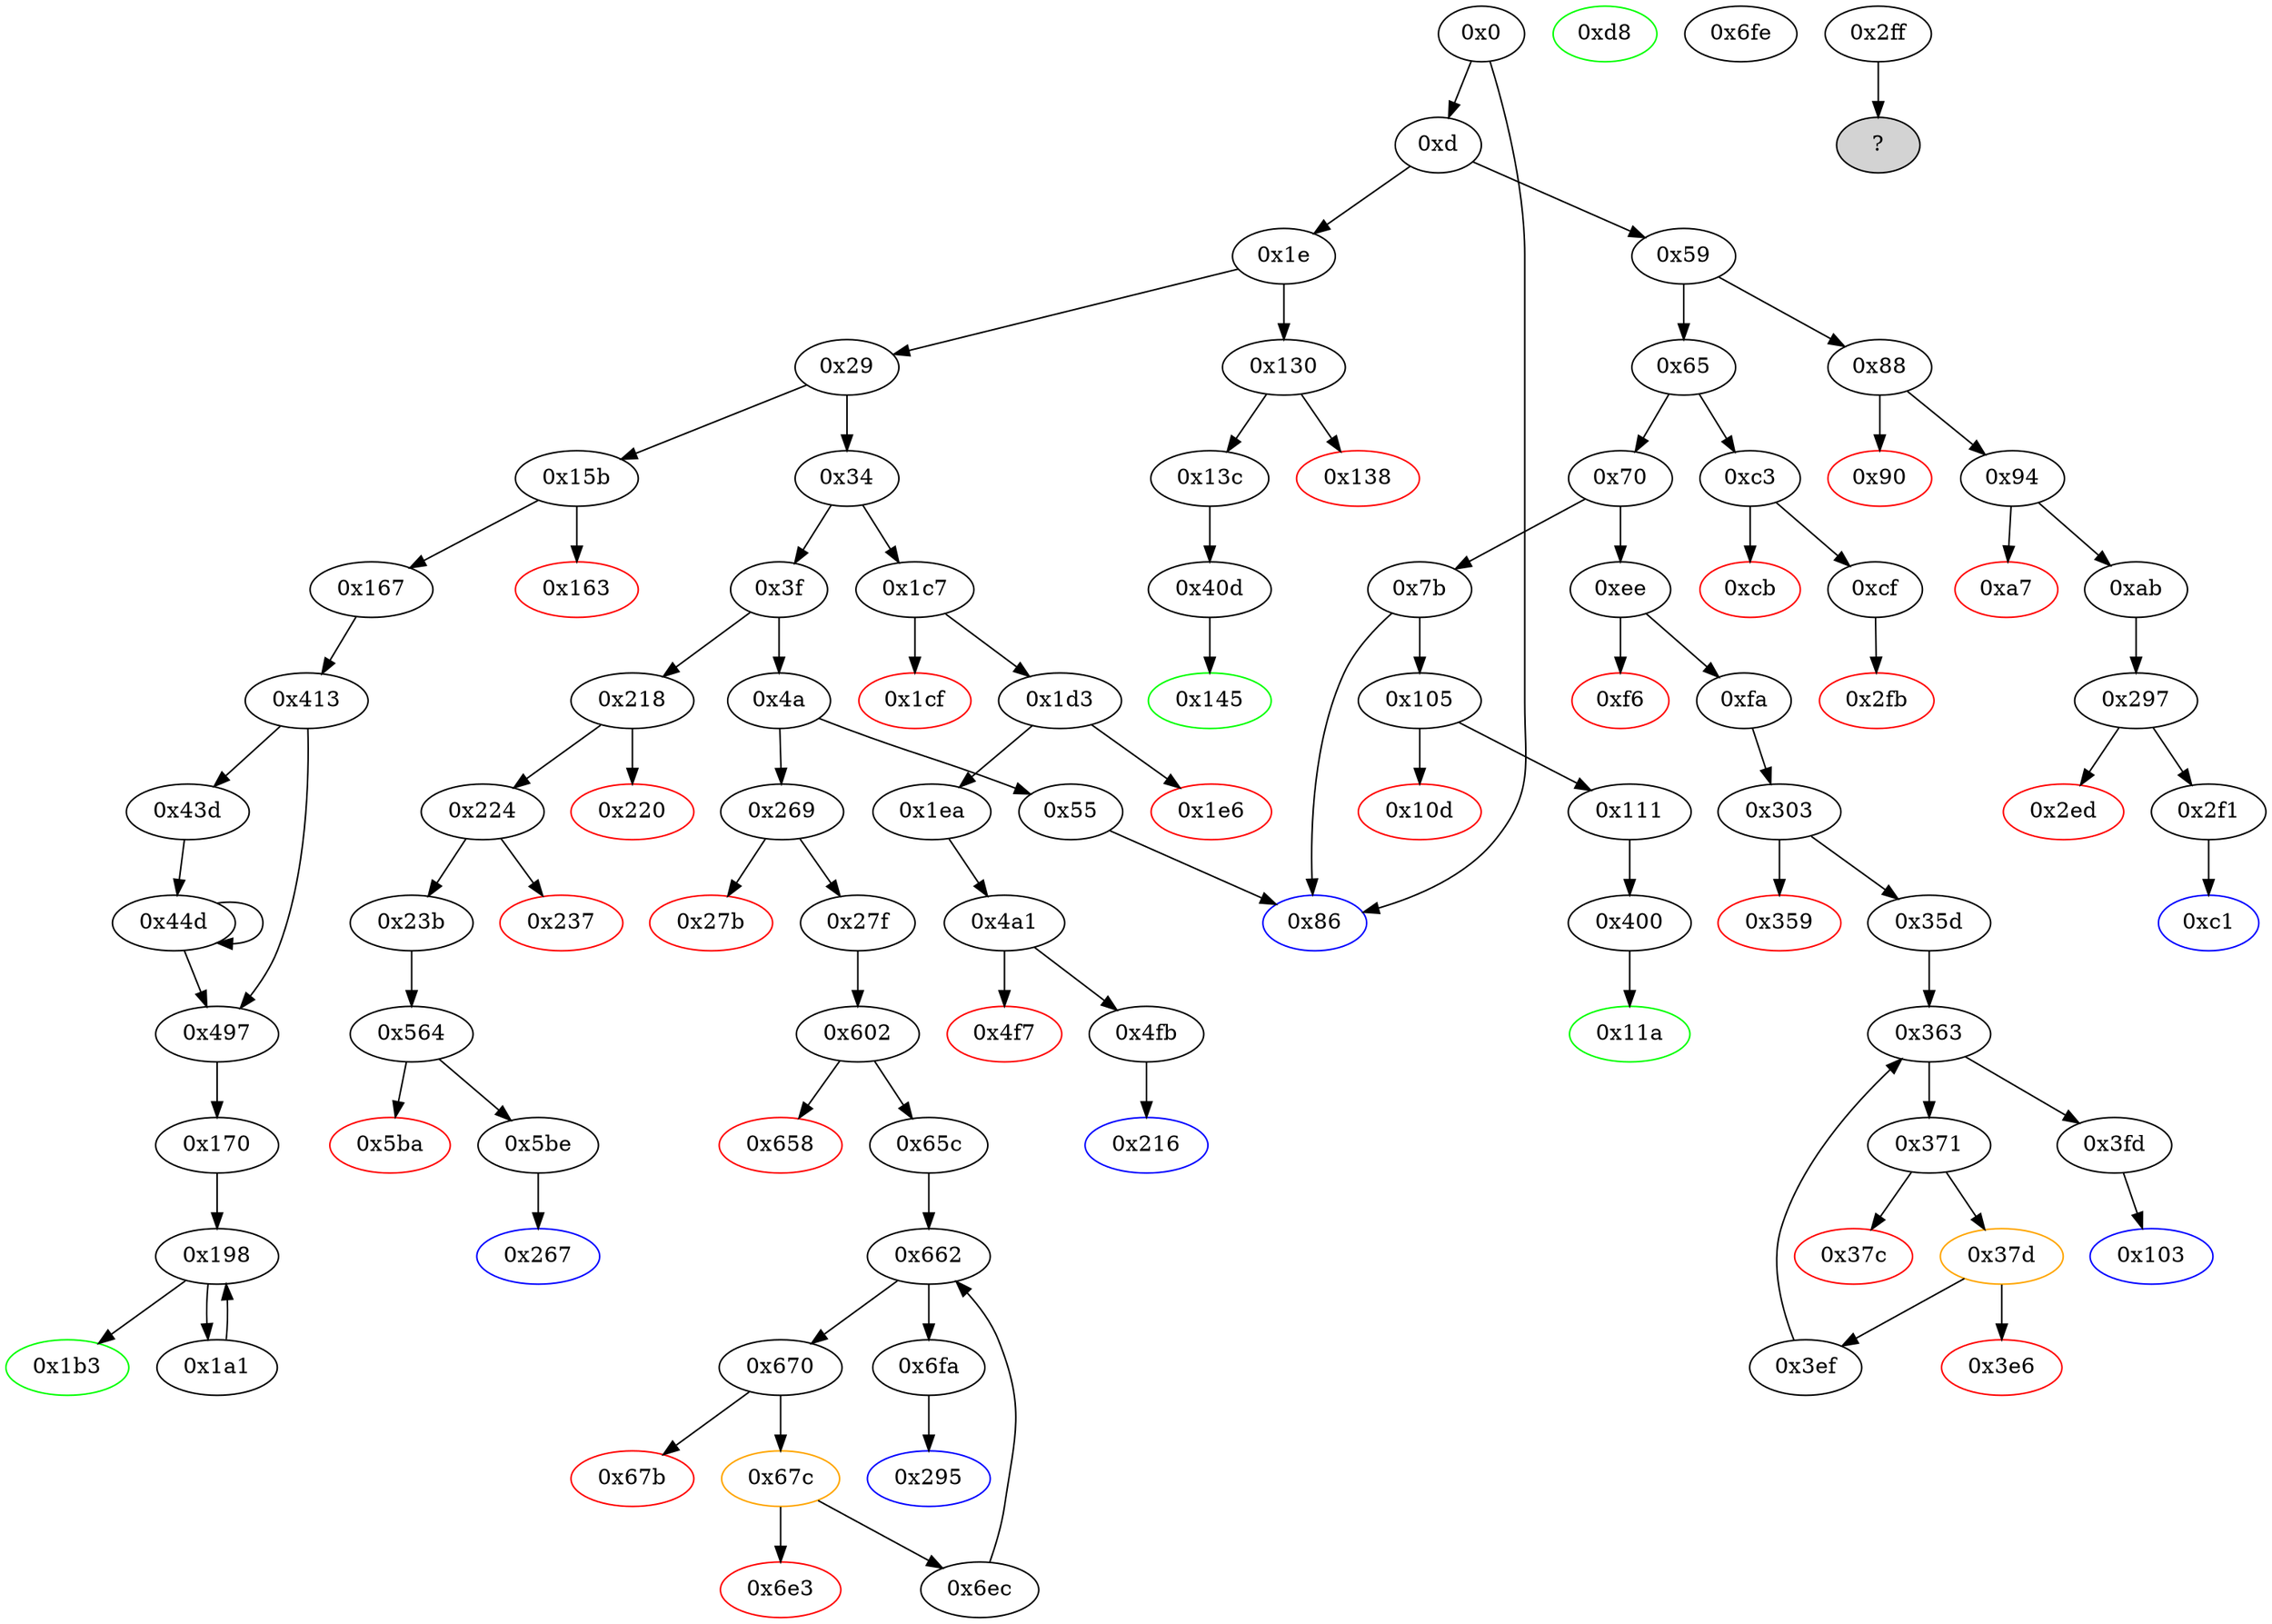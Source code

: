 digraph "" {
"0x267" [color=blue, fillcolor=white, id="0x267", style=filled, tooltip="Block 0x267\n[0x267:0x268]\n---\nPredecessors: [0x5be]\nSuccessors: []\n---\n0x267 JUMPDEST\n0x268 STOP\n---\n0x267: JUMPDEST \n0x268: STOP \n---\nEntry stack: [V9]\nStack pops: 0\nStack additions: []\nExit stack: [V9]\n\nDef sites:\nV9: {0xd.0x12}\n"];
"0x564" [fillcolor=white, id="0x564", style=filled, tooltip="Block 0x564\n[0x564:0x5b9]\n---\nPredecessors: [0x23b]\nSuccessors: [0x5ba, 0x5be]\n---\n0x564 JUMPDEST\n0x565 PUSH1 0x2\n0x567 PUSH1 0x0\n0x569 SWAP1\n0x56a SLOAD\n0x56b SWAP1\n0x56c PUSH2 0x100\n0x56f EXP\n0x570 SWAP1\n0x571 DIV\n0x572 PUSH20 0xffffffffffffffffffffffffffffffffffffffff\n0x587 AND\n0x588 PUSH20 0xffffffffffffffffffffffffffffffffffffffff\n0x59d AND\n0x59e CALLER\n0x59f PUSH20 0xffffffffffffffffffffffffffffffffffffffff\n0x5b4 AND\n0x5b5 EQ\n0x5b6 PUSH2 0x5be\n0x5b9 JUMPI\n---\n0x564: JUMPDEST \n0x565: V353 = 0x2\n0x567: V354 = 0x0\n0x56a: V355 = S[0x2]\n0x56c: V356 = 0x100\n0x56f: V357 = EXP 0x100 0x0\n0x571: V358 = DIV V355 0x1\n0x572: V359 = 0xffffffffffffffffffffffffffffffffffffffff\n0x587: V360 = AND 0xffffffffffffffffffffffffffffffffffffffff V358\n0x588: V361 = 0xffffffffffffffffffffffffffffffffffffffff\n0x59d: V362 = AND 0xffffffffffffffffffffffffffffffffffffffff V360\n0x59e: V363 = CALLER\n0x59f: V364 = 0xffffffffffffffffffffffffffffffffffffffff\n0x5b4: V365 = AND 0xffffffffffffffffffffffffffffffffffffffff V363\n0x5b5: V366 = EQ V365 V362\n0x5b6: V367 = 0x5be\n0x5b9: JUMPI 0x5be V366\n---\nEntry stack: [V9, 0x267, V173]\nStack pops: 0\nStack additions: []\nExit stack: [V9, 0x267, V173]\n\nDef sites:\nV9: {0xd.0x12}\n0x267: {0x224.0x226}\nV173: {0x23b.0x257}\n"];
"0x2ed" [color=red, fillcolor=white, id="0x2ed", style=filled, tooltip="Block 0x2ed\n[0x2ed:0x2f0]\n---\nPredecessors: [0x297]\nSuccessors: []\n---\n0x2ed PUSH1 0x0\n0x2ef DUP1\n0x2f0 REVERT\n---\n0x2ed: V206 = 0x0\n0x2f0: REVERT 0x0 0x0\n---\nEntry stack: [V9, 0xc1, V55]\nStack pops: 0\nStack additions: []\nExit stack: [V9, 0xc1, V55]\n\nDef sites:\nV9: {0xd.0x12}\n0xc1: {0x94.0x96}\nV55: {0xab.0xb1}\n"];
"0x3ef" [fillcolor=white, id="0x3ef", style=filled, tooltip="Block 0x3ef\n[0x3ef:0x3fc]\n---\nPredecessors: [0x37d]\nSuccessors: [0x363]\n---\n0x3ef JUMPDEST\n0x3f0 POP\n0x3f1 DUP1\n0x3f2 DUP1\n0x3f3 PUSH1 0x1\n0x3f5 ADD\n0x3f6 SWAP2\n0x3f7 POP\n0x3f8 POP\n0x3f9 PUSH2 0x363\n0x3fc JUMP\n---\n0x3ef: JUMPDEST \n0x3f3: V268 = 0x1\n0x3f5: V269 = ADD 0x1 S1\n0x3f9: V270 = 0x363\n0x3fc: JUMP 0x363\n---\nEntry stack: [V9, 0x103, S1, V261]\nStack pops: 2\nStack additions: [V269]\nExit stack: [V9, 0x103, V269]\n\nDef sites:\nV9: {0xd.0x12}\n0x103: {0xfa.0xfc}\nS1: {0x35d.0x35e, 0x3ef.0x3f5}\nV261: {0x37d.0x3df}\n"];
"0x10d" [color=red, fillcolor=white, id="0x10d", style=filled, tooltip="Block 0x10d\n[0x10d:0x110]\n---\nPredecessors: [0x105]\nSuccessors: []\n---\n0x10d PUSH1 0x0\n0x10f DUP1\n0x110 REVERT\n---\n0x10d: V81 = 0x0\n0x110: REVERT 0x0 0x0\n---\nEntry stack: [V9, V78]\nStack pops: 0\nStack additions: []\nExit stack: [V9, V78]\n\nDef sites:\nV9: {0xd.0x12}\nV78: {0x105.0x106}\n"];
"0x297" [fillcolor=white, id="0x297", style=filled, tooltip="Block 0x297\n[0x297:0x2ec]\n---\nPredecessors: [0xab]\nSuccessors: [0x2ed, 0x2f1]\n---\n0x297 JUMPDEST\n0x298 PUSH1 0x2\n0x29a PUSH1 0x0\n0x29c SWAP1\n0x29d SLOAD\n0x29e SWAP1\n0x29f PUSH2 0x100\n0x2a2 EXP\n0x2a3 SWAP1\n0x2a4 DIV\n0x2a5 PUSH20 0xffffffffffffffffffffffffffffffffffffffff\n0x2ba AND\n0x2bb PUSH20 0xffffffffffffffffffffffffffffffffffffffff\n0x2d0 AND\n0x2d1 CALLER\n0x2d2 PUSH20 0xffffffffffffffffffffffffffffffffffffffff\n0x2e7 AND\n0x2e8 EQ\n0x2e9 PUSH2 0x2f1\n0x2ec JUMPI\n---\n0x297: JUMPDEST \n0x298: V191 = 0x2\n0x29a: V192 = 0x0\n0x29d: V193 = S[0x2]\n0x29f: V194 = 0x100\n0x2a2: V195 = EXP 0x100 0x0\n0x2a4: V196 = DIV V193 0x1\n0x2a5: V197 = 0xffffffffffffffffffffffffffffffffffffffff\n0x2ba: V198 = AND 0xffffffffffffffffffffffffffffffffffffffff V196\n0x2bb: V199 = 0xffffffffffffffffffffffffffffffffffffffff\n0x2d0: V200 = AND 0xffffffffffffffffffffffffffffffffffffffff V198\n0x2d1: V201 = CALLER\n0x2d2: V202 = 0xffffffffffffffffffffffffffffffffffffffff\n0x2e7: V203 = AND 0xffffffffffffffffffffffffffffffffffffffff V201\n0x2e8: V204 = EQ V203 V200\n0x2e9: V205 = 0x2f1\n0x2ec: JUMPI 0x2f1 V204\n---\nEntry stack: [V9, 0xc1, V55]\nStack pops: 0\nStack additions: []\nExit stack: [V9, 0xc1, V55]\n\nDef sites:\nV9: {0xd.0x12}\n0xc1: {0x94.0x96}\nV55: {0xab.0xb1}\n"];
"0x2f1" [fillcolor=white, id="0x2f1", style=filled, tooltip="Block 0x2f1\n[0x2f1:0x2fa]\n---\nPredecessors: [0x297]\nSuccessors: [0xc1]\n---\n0x2f1 JUMPDEST\n0x2f2 DUP1\n0x2f3 PUSH1 0x0\n0x2f5 DUP2\n0x2f6 SWAP1\n0x2f7 SSTORE\n0x2f8 POP\n0x2f9 POP\n0x2fa JUMP\n---\n0x2f1: JUMPDEST \n0x2f3: V207 = 0x0\n0x2f7: S[0x0] = V55\n0x2fa: JUMP 0xc1\n---\nEntry stack: [V9, 0xc1, V55]\nStack pops: 2\nStack additions: []\nExit stack: [V9]\n\nDef sites:\nV9: {0xd.0x12}\n0xc1: {0x94.0x96}\nV55: {0xab.0xb1}\n"];
"0x4fb" [fillcolor=white, id="0x4fb", style=filled, tooltip="Block 0x4fb\n[0x4fb:0x563]\n---\nPredecessors: [0x4a1]\nSuccessors: [0x216]\n---\n0x4fb JUMPDEST\n0x4fc PUSH1 0x1\n0x4fe DUP2\n0x4ff SWAP1\n0x500 DUP1\n0x501 PUSH1 0x1\n0x503 DUP2\n0x504 SLOAD\n0x505 ADD\n0x506 DUP1\n0x507 DUP3\n0x508 SSTORE\n0x509 DUP1\n0x50a SWAP2\n0x50b POP\n0x50c POP\n0x50d SWAP1\n0x50e PUSH1 0x1\n0x510 DUP3\n0x511 SUB\n0x512 SWAP1\n0x513 PUSH1 0x0\n0x515 MSTORE\n0x516 PUSH1 0x20\n0x518 PUSH1 0x0\n0x51a SHA3\n0x51b ADD\n0x51c PUSH1 0x0\n0x51e SWAP1\n0x51f SWAP2\n0x520 SWAP3\n0x521 SWAP1\n0x522 SWAP2\n0x523 SWAP1\n0x524 SWAP2\n0x525 PUSH2 0x100\n0x528 EXP\n0x529 DUP2\n0x52a SLOAD\n0x52b DUP2\n0x52c PUSH20 0xffffffffffffffffffffffffffffffffffffffff\n0x541 MUL\n0x542 NOT\n0x543 AND\n0x544 SWAP1\n0x545 DUP4\n0x546 PUSH20 0xffffffffffffffffffffffffffffffffffffffff\n0x55b AND\n0x55c MUL\n0x55d OR\n0x55e SWAP1\n0x55f SSTORE\n0x560 POP\n0x561 POP\n0x562 POP\n0x563 JUMP\n---\n0x4fb: JUMPDEST \n0x4fc: V330 = 0x1\n0x501: V331 = 0x1\n0x504: V332 = S[0x1]\n0x505: V333 = ADD V332 0x1\n0x508: S[0x1] = V333\n0x50e: V334 = 0x1\n0x511: V335 = SUB V333 0x1\n0x513: V336 = 0x0\n0x515: M[0x0] = 0x1\n0x516: V337 = 0x20\n0x518: V338 = 0x0\n0x51a: V339 = SHA3 0x0 0x20\n0x51b: V340 = ADD V339 V335\n0x51c: V341 = 0x0\n0x525: V342 = 0x100\n0x528: V343 = EXP 0x100 0x0\n0x52a: V344 = S[V340]\n0x52c: V345 = 0xffffffffffffffffffffffffffffffffffffffff\n0x541: V346 = MUL 0xffffffffffffffffffffffffffffffffffffffff 0x1\n0x542: V347 = NOT 0xffffffffffffffffffffffffffffffffffffffff\n0x543: V348 = AND 0xffffffffffffffffffffffff0000000000000000000000000000000000000000 V344\n0x546: V349 = 0xffffffffffffffffffffffffffffffffffffffff\n0x55b: V350 = AND 0xffffffffffffffffffffffffffffffffffffffff V153\n0x55c: V351 = MUL V350 0x1\n0x55d: V352 = OR V351 V348\n0x55f: S[V340] = V352\n0x563: JUMP 0x216\n---\nEntry stack: [V9, 0x216, V153]\nStack pops: 2\nStack additions: []\nExit stack: [V9]\n\nDef sites:\nV9: {0xd.0x12}\n0x216: {0x1d3.0x1d5}\nV153: {0x1ea.0x206}\n"];
"0x103" [color=blue, fillcolor=white, id="0x103", style=filled, tooltip="Block 0x103\n[0x103:0x104]\n---\nPredecessors: [0x3fd]\nSuccessors: []\n---\n0x103 JUMPDEST\n0x104 STOP\n---\n0x103: JUMPDEST \n0x104: STOP \n---\nEntry stack: [V9]\nStack pops: 0\nStack additions: []\nExit stack: [V9]\n\nDef sites:\nV9: {0xd.0x12}\n"];
"0x130" [fillcolor=white, id="0x130", style=filled, tooltip="Block 0x130\n[0x130:0x137]\n---\nPredecessors: [0x1e]\nSuccessors: [0x138, 0x13c]\n---\n0x130 JUMPDEST\n0x131 CALLVALUE\n0x132 DUP1\n0x133 ISZERO\n0x134 PUSH2 0x13c\n0x137 JUMPI\n---\n0x130: JUMPDEST \n0x131: V91 = CALLVALUE\n0x133: V92 = ISZERO V91\n0x134: V93 = 0x13c\n0x137: JUMPI 0x13c V92\n---\nEntry stack: [V9]\nStack pops: 0\nStack additions: [V91]\nExit stack: [V9, V91]\n\nDef sites:\nV9: {0xd.0x12}\n"];
"0x11a" [color=green, fillcolor=white, id="0x11a", style=filled, tooltip="Block 0x11a\n[0x11a:0x12f]\n---\nPredecessors: [0x400]\nSuccessors: []\n---\n0x11a JUMPDEST\n0x11b PUSH1 0x40\n0x11d MLOAD\n0x11e DUP1\n0x11f DUP3\n0x120 DUP2\n0x121 MSTORE\n0x122 PUSH1 0x20\n0x124 ADD\n0x125 SWAP2\n0x126 POP\n0x127 POP\n0x128 PUSH1 0x40\n0x12a MLOAD\n0x12b DUP1\n0x12c SWAP2\n0x12d SUB\n0x12e SWAP1\n0x12f RETURN\n---\n0x11a: JUMPDEST \n0x11b: V84 = 0x40\n0x11d: V85 = M[0x40]\n0x121: M[V85] = V273\n0x122: V86 = 0x20\n0x124: V87 = ADD 0x20 V85\n0x128: V88 = 0x40\n0x12a: V89 = M[0x40]\n0x12d: V90 = SUB V87 V89\n0x12f: RETURN V89 V90\n---\nEntry stack: [V9, V273]\nStack pops: 1\nStack additions: []\nExit stack: [V9]\n\nDef sites:\nV9: {0xd.0x12}\nV273: {0x400.0x406}\n"];
"0x602" [fillcolor=white, id="0x602", style=filled, tooltip="Block 0x602\n[0x602:0x657]\n---\nPredecessors: [0x27f]\nSuccessors: [0x658, 0x65c]\n---\n0x602 JUMPDEST\n0x603 PUSH1 0x2\n0x605 PUSH1 0x0\n0x607 SWAP1\n0x608 SLOAD\n0x609 SWAP1\n0x60a PUSH2 0x100\n0x60d EXP\n0x60e SWAP1\n0x60f DIV\n0x610 PUSH20 0xffffffffffffffffffffffffffffffffffffffff\n0x625 AND\n0x626 PUSH20 0xffffffffffffffffffffffffffffffffffffffff\n0x63b AND\n0x63c CALLER\n0x63d PUSH20 0xffffffffffffffffffffffffffffffffffffffff\n0x652 AND\n0x653 EQ\n0x654 PUSH2 0x65c\n0x657 JUMPI\n---\n0x602: JUMPDEST \n0x603: V382 = 0x2\n0x605: V383 = 0x0\n0x608: V384 = S[0x2]\n0x60a: V385 = 0x100\n0x60d: V386 = EXP 0x100 0x0\n0x60f: V387 = DIV V384 0x1\n0x610: V388 = 0xffffffffffffffffffffffffffffffffffffffff\n0x625: V389 = AND 0xffffffffffffffffffffffffffffffffffffffff V387\n0x626: V390 = 0xffffffffffffffffffffffffffffffffffffffff\n0x63b: V391 = AND 0xffffffffffffffffffffffffffffffffffffffff V389\n0x63c: V392 = CALLER\n0x63d: V393 = 0xffffffffffffffffffffffffffffffffffffffff\n0x652: V394 = AND 0xffffffffffffffffffffffffffffffffffffffff V392\n0x653: V395 = EQ V394 V391\n0x654: V396 = 0x65c\n0x657: JUMPI 0x65c V395\n---\nEntry stack: [V9, 0x295, V187]\nStack pops: 0\nStack additions: []\nExit stack: [V9, 0x295, V187]\n\nDef sites:\nV9: {0xd.0x12}\n0x295: {0x269.0x26a}\nV187: {0x27f.0x285}\n"];
"0x111" [fillcolor=white, id="0x111", style=filled, tooltip="Block 0x111\n[0x111:0x119]\n---\nPredecessors: [0x105]\nSuccessors: [0x400]\n---\n0x111 JUMPDEST\n0x112 POP\n0x113 PUSH2 0x11a\n0x116 PUSH2 0x400\n0x119 JUMP\n---\n0x111: JUMPDEST \n0x113: V82 = 0x11a\n0x116: V83 = 0x400\n0x119: JUMP 0x400\n---\nEntry stack: [V9, V78]\nStack pops: 1\nStack additions: [0x11a]\nExit stack: [V9, 0x11a]\n\nDef sites:\nV9: {0xd.0x12}\nV78: {0x105.0x106}\n"];
"0x303" [fillcolor=white, id="0x303", style=filled, tooltip="Block 0x303\n[0x303:0x358]\n---\nPredecessors: [0xfa]\nSuccessors: [0x359, 0x35d]\n---\n0x303 JUMPDEST\n0x304 PUSH1 0x2\n0x306 PUSH1 0x0\n0x308 SWAP1\n0x309 SLOAD\n0x30a SWAP1\n0x30b PUSH2 0x100\n0x30e EXP\n0x30f SWAP1\n0x310 DIV\n0x311 PUSH20 0xffffffffffffffffffffffffffffffffffffffff\n0x326 AND\n0x327 PUSH20 0xffffffffffffffffffffffffffffffffffffffff\n0x33c AND\n0x33d CALLER\n0x33e PUSH20 0xffffffffffffffffffffffffffffffffffffffff\n0x353 AND\n0x354 EQ\n0x355 PUSH2 0x35d\n0x358 JUMPI\n---\n0x303: JUMPDEST \n0x304: V209 = 0x2\n0x306: V210 = 0x0\n0x309: V211 = S[0x2]\n0x30b: V212 = 0x100\n0x30e: V213 = EXP 0x100 0x0\n0x310: V214 = DIV V211 0x1\n0x311: V215 = 0xffffffffffffffffffffffffffffffffffffffff\n0x326: V216 = AND 0xffffffffffffffffffffffffffffffffffffffff V214\n0x327: V217 = 0xffffffffffffffffffffffffffffffffffffffff\n0x33c: V218 = AND 0xffffffffffffffffffffffffffffffffffffffff V216\n0x33d: V219 = CALLER\n0x33e: V220 = 0xffffffffffffffffffffffffffffffffffffffff\n0x353: V221 = AND 0xffffffffffffffffffffffffffffffffffffffff V219\n0x354: V222 = EQ V221 V218\n0x355: V223 = 0x35d\n0x358: JUMPI 0x35d V222\n---\nEntry stack: [V9, 0x103]\nStack pops: 0\nStack additions: []\nExit stack: [V9, 0x103]\n\nDef sites:\nV9: {0xd.0x12}\n0x103: {0xfa.0xfc}\n"];
"0x1e6" [color=red, fillcolor=white, id="0x1e6", style=filled, tooltip="Block 0x1e6\n[0x1e6:0x1e9]\n---\nPredecessors: [0x1d3]\nSuccessors: []\n---\n0x1e6 PUSH1 0x0\n0x1e8 DUP1\n0x1e9 REVERT\n---\n0x1e6: V149 = 0x0\n0x1e9: REVERT 0x0 0x0\n---\nEntry stack: [V9, 0x216, 0x4, V144]\nStack pops: 0\nStack additions: []\nExit stack: [V9, 0x216, 0x4, V144]\n\nDef sites:\nV9: {0xd.0x12}\n0x216: {0x1d3.0x1d5}\n0x4: {0x1d3.0x1d8}\nV144: {0x1d3.0x1dc}\n"];
"0x6fa" [fillcolor=white, id="0x6fa", style=filled, tooltip="Block 0x6fa\n[0x6fa:0x6fd]\n---\nPredecessors: [0x662]\nSuccessors: [0x295]\n---\n0x6fa JUMPDEST\n0x6fb POP\n0x6fc POP\n0x6fd JUMP\n---\n0x6fa: JUMPDEST \n0x6fd: JUMP 0x295\n---\nEntry stack: [V9, 0x295, V187, S0]\nStack pops: 3\nStack additions: []\nExit stack: [V9]\n\nDef sites:\nV9: {0xd.0x12}\n0x295: {0x269.0x26a}\nV187: {0x27f.0x285}\nS0: {0x6ec.0x6f2, 0x65c.0x65d}\n"];
"0x3fd" [fillcolor=white, id="0x3fd", style=filled, tooltip="Block 0x3fd\n[0x3fd:0x3ff]\n---\nPredecessors: [0x363]\nSuccessors: [0x103]\n---\n0x3fd JUMPDEST\n0x3fe POP\n0x3ff JUMP\n---\n0x3fd: JUMPDEST \n0x3ff: JUMP 0x103\n---\nEntry stack: [V9, 0x103, S0]\nStack pops: 2\nStack additions: []\nExit stack: [V9]\n\nDef sites:\nV9: {0xd.0x12}\n0x103: {0xfa.0xfc}\nS0: {0x35d.0x35e, 0x3ef.0x3f5}\n"];
"0x216" [color=blue, fillcolor=white, id="0x216", style=filled, tooltip="Block 0x216\n[0x216:0x217]\n---\nPredecessors: [0x4fb]\nSuccessors: []\n---\n0x216 JUMPDEST\n0x217 STOP\n---\n0x216: JUMPDEST \n0x217: STOP \n---\nEntry stack: [V9]\nStack pops: 0\nStack additions: []\nExit stack: [V9]\n\nDef sites:\nV9: {0xd.0x12}\n"];
"0xd" [fillcolor=white, id="0xd", style=filled, tooltip="Block 0xd\n[0xd:0x1d]\n---\nPredecessors: [0x0]\nSuccessors: [0x1e, 0x59]\n---\n0xd PUSH1 0x0\n0xf CALLDATALOAD\n0x10 PUSH1 0xe0\n0x12 SHR\n0x13 DUP1\n0x14 PUSH4 0x9f678cca\n0x19 GT\n0x1a PUSH2 0x59\n0x1d JUMPI\n---\n0xd: V6 = 0x0\n0xf: V7 = CALLDATALOAD 0x0\n0x10: V8 = 0xe0\n0x12: V9 = SHR 0xe0 V7\n0x14: V10 = 0x9f678cca\n0x19: V11 = GT 0x9f678cca V9\n0x1a: V12 = 0x59\n0x1d: JUMPI 0x59 V11\n---\nEntry stack: []\nStack pops: 0\nStack additions: [V9]\nExit stack: [V9]\n\nDef sites:\n"];
"0x5be" [fillcolor=white, id="0x5be", style=filled, tooltip="Block 0x5be\n[0x5be:0x601]\n---\nPredecessors: [0x564]\nSuccessors: [0x267]\n---\n0x5be JUMPDEST\n0x5bf DUP1\n0x5c0 PUSH1 0x2\n0x5c2 PUSH1 0x0\n0x5c4 PUSH2 0x100\n0x5c7 EXP\n0x5c8 DUP2\n0x5c9 SLOAD\n0x5ca DUP2\n0x5cb PUSH20 0xffffffffffffffffffffffffffffffffffffffff\n0x5e0 MUL\n0x5e1 NOT\n0x5e2 AND\n0x5e3 SWAP1\n0x5e4 DUP4\n0x5e5 PUSH20 0xffffffffffffffffffffffffffffffffffffffff\n0x5fa AND\n0x5fb MUL\n0x5fc OR\n0x5fd SWAP1\n0x5fe SSTORE\n0x5ff POP\n0x600 POP\n0x601 JUMP\n---\n0x5be: JUMPDEST \n0x5c0: V369 = 0x2\n0x5c2: V370 = 0x0\n0x5c4: V371 = 0x100\n0x5c7: V372 = EXP 0x100 0x0\n0x5c9: V373 = S[0x2]\n0x5cb: V374 = 0xffffffffffffffffffffffffffffffffffffffff\n0x5e0: V375 = MUL 0xffffffffffffffffffffffffffffffffffffffff 0x1\n0x5e1: V376 = NOT 0xffffffffffffffffffffffffffffffffffffffff\n0x5e2: V377 = AND 0xffffffffffffffffffffffff0000000000000000000000000000000000000000 V373\n0x5e5: V378 = 0xffffffffffffffffffffffffffffffffffffffff\n0x5fa: V379 = AND 0xffffffffffffffffffffffffffffffffffffffff V173\n0x5fb: V380 = MUL V379 0x1\n0x5fc: V381 = OR V380 V377\n0x5fe: S[0x2] = V381\n0x601: JUMP 0x267\n---\nEntry stack: [V9, 0x267, V173]\nStack pops: 2\nStack additions: []\nExit stack: [V9]\n\nDef sites:\nV9: {0xd.0x12}\n0x267: {0x224.0x226}\nV173: {0x23b.0x257}\n"];
"0x0" [fillcolor=white, id="0x0", style=filled, tooltip="Block 0x0\n[0x0:0xc]\n---\nPredecessors: []\nSuccessors: [0xd, 0x86]\n---\n0x0 PUSH1 0x80\n0x2 PUSH1 0x40\n0x4 MSTORE\n0x5 PUSH1 0x4\n0x7 CALLDATASIZE\n0x8 LT\n0x9 PUSH2 0x86\n0xc JUMPI\n---\n0x0: V0 = 0x80\n0x2: V1 = 0x40\n0x4: M[0x40] = 0x80\n0x5: V2 = 0x4\n0x7: V3 = CALLDATASIZE\n0x8: V4 = LT V3 0x4\n0x9: V5 = 0x86\n0xc: JUMPI 0x86 V4\n---\nEntry stack: []\nStack pops: 0\nStack additions: []\nExit stack: []\n\nDef sites:\n"];
"0x363" [fillcolor=white, id="0x363", style=filled, tooltip="Block 0x363\n[0x363:0x370]\n---\nPredecessors: [0x35d, 0x3ef]\nSuccessors: [0x371, 0x3fd]\n---\n0x363 JUMPDEST\n0x364 PUSH1 0x1\n0x366 DUP1\n0x367 SLOAD\n0x368 SWAP1\n0x369 POP\n0x36a DUP2\n0x36b LT\n0x36c ISZERO\n0x36d PUSH2 0x3fd\n0x370 JUMPI\n---\n0x363: JUMPDEST \n0x364: V226 = 0x1\n0x367: V227 = S[0x1]\n0x36b: V228 = LT S0 V227\n0x36c: V229 = ISZERO V228\n0x36d: V230 = 0x3fd\n0x370: JUMPI 0x3fd V229\n---\nEntry stack: [V9, 0x103, S0]\nStack pops: 1\nStack additions: [S0]\nExit stack: [V9, 0x103, S0]\n\nDef sites:\nV9: {0xd.0x12}\n0x103: {0xfa.0xfc}\nS0: {0x35d.0x35e, 0x3ef.0x3f5}\n"];
"0xfa" [fillcolor=white, id="0xfa", style=filled, tooltip="Block 0xfa\n[0xfa:0x102]\n---\nPredecessors: [0xee]\nSuccessors: [0x303]\n---\n0xfa JUMPDEST\n0xfb POP\n0xfc PUSH2 0x103\n0xff PUSH2 0x303\n0x102 JUMP\n---\n0xfa: JUMPDEST \n0xfc: V76 = 0x103\n0xff: V77 = 0x303\n0x102: JUMP 0x303\n---\nEntry stack: [V9, V72]\nStack pops: 1\nStack additions: [0x103]\nExit stack: [V9, 0x103]\n\nDef sites:\nV9: {0xd.0x12}\nV72: {0xee.0xef}\n"];
"0x1ea" [fillcolor=white, id="0x1ea", style=filled, tooltip="Block 0x1ea\n[0x1ea:0x215]\n---\nPredecessors: [0x1d3]\nSuccessors: [0x4a1]\n---\n0x1ea JUMPDEST\n0x1eb DUP2\n0x1ec ADD\n0x1ed SWAP1\n0x1ee DUP1\n0x1ef DUP1\n0x1f0 CALLDATALOAD\n0x1f1 PUSH20 0xffffffffffffffffffffffffffffffffffffffff\n0x206 AND\n0x207 SWAP1\n0x208 PUSH1 0x20\n0x20a ADD\n0x20b SWAP1\n0x20c SWAP3\n0x20d SWAP2\n0x20e SWAP1\n0x20f POP\n0x210 POP\n0x211 POP\n0x212 PUSH2 0x4a1\n0x215 JUMP\n---\n0x1ea: JUMPDEST \n0x1ec: V150 = ADD 0x4 V144\n0x1f0: V151 = CALLDATALOAD 0x4\n0x1f1: V152 = 0xffffffffffffffffffffffffffffffffffffffff\n0x206: V153 = AND 0xffffffffffffffffffffffffffffffffffffffff V151\n0x208: V154 = 0x20\n0x20a: V155 = ADD 0x20 0x4\n0x212: V156 = 0x4a1\n0x215: JUMP 0x4a1\n---\nEntry stack: [V9, 0x216, 0x4, V144]\nStack pops: 2\nStack additions: [V153]\nExit stack: [V9, 0x216, V153]\n\nDef sites:\nV9: {0xd.0x12}\n0x216: {0x1d3.0x1d5}\n0x4: {0x1d3.0x1d8}\nV144: {0x1d3.0x1dc}\n"];
"0x65c" [fillcolor=white, id="0x65c", style=filled, tooltip="Block 0x65c\n[0x65c:0x661]\n---\nPredecessors: [0x602]\nSuccessors: [0x662]\n---\n0x65c JUMPDEST\n0x65d PUSH1 0x0\n0x65f DUP1\n0x660 SWAP1\n0x661 POP\n---\n0x65c: JUMPDEST \n0x65d: V398 = 0x0\n---\nEntry stack: [V9, 0x295, V187]\nStack pops: 0\nStack additions: [0x0]\nExit stack: [V9, 0x295, V187, 0x0]\n\nDef sites:\nV9: {0xd.0x12}\n0x295: {0x269.0x26a}\nV187: {0x27f.0x285}\n"];
"0x1d3" [fillcolor=white, id="0x1d3", style=filled, tooltip="Block 0x1d3\n[0x1d3:0x1e5]\n---\nPredecessors: [0x1c7]\nSuccessors: [0x1e6, 0x1ea]\n---\n0x1d3 JUMPDEST\n0x1d4 POP\n0x1d5 PUSH2 0x216\n0x1d8 PUSH1 0x4\n0x1da DUP1\n0x1db CALLDATASIZE\n0x1dc SUB\n0x1dd PUSH1 0x20\n0x1df DUP2\n0x1e0 LT\n0x1e1 ISZERO\n0x1e2 PUSH2 0x1ea\n0x1e5 JUMPI\n---\n0x1d3: JUMPDEST \n0x1d5: V141 = 0x216\n0x1d8: V142 = 0x4\n0x1db: V143 = CALLDATASIZE\n0x1dc: V144 = SUB V143 0x4\n0x1dd: V145 = 0x20\n0x1e0: V146 = LT V144 0x20\n0x1e1: V147 = ISZERO V146\n0x1e2: V148 = 0x1ea\n0x1e5: JUMPI 0x1ea V147\n---\nEntry stack: [V9, V137]\nStack pops: 1\nStack additions: [0x216, 0x4, V144]\nExit stack: [V9, 0x216, 0x4, V144]\n\nDef sites:\nV9: {0xd.0x12}\nV137: {0x1c7.0x1c8}\n"];
"0xf6" [color=red, fillcolor=white, id="0xf6", style=filled, tooltip="Block 0xf6\n[0xf6:0xf9]\n---\nPredecessors: [0xee]\nSuccessors: []\n---\n0xf6 PUSH1 0x0\n0xf8 DUP1\n0xf9 REVERT\n---\n0xf6: V75 = 0x0\n0xf9: REVERT 0x0 0x0\n---\nEntry stack: [V9, V72]\nStack pops: 0\nStack additions: []\nExit stack: [V9, V72]\n\nDef sites:\nV9: {0xd.0x12}\nV72: {0xee.0xef}\n"];
"0xc3" [fillcolor=white, id="0xc3", style=filled, tooltip="Block 0xc3\n[0xc3:0xca]\n---\nPredecessors: [0x65]\nSuccessors: [0xcb, 0xcf]\n---\n0xc3 JUMPDEST\n0xc4 CALLVALUE\n0xc5 DUP1\n0xc6 ISZERO\n0xc7 PUSH2 0xcf\n0xca JUMPI\n---\n0xc3: JUMPDEST \n0xc4: V59 = CALLVALUE\n0xc6: V60 = ISZERO V59\n0xc7: V61 = 0xcf\n0xca: JUMPI 0xcf V60\n---\nEntry stack: [V9]\nStack pops: 0\nStack additions: [V59]\nExit stack: [V9, V59]\n\nDef sites:\nV9: {0xd.0x12}\n"];
"0xd8" [color=green, fillcolor=white, id="0xd8", style=filled, tooltip="Block 0xd8\n[0xd8:0xed]\n---\nPredecessors: []\nSuccessors: []\n---\n0xd8 JUMPDEST\n0xd9 PUSH1 0x40\n0xdb MLOAD\n0xdc DUP1\n0xdd DUP3\n0xde DUP2\n0xdf MSTORE\n0xe0 PUSH1 0x20\n0xe2 ADD\n0xe3 SWAP2\n0xe4 POP\n0xe5 POP\n0xe6 PUSH1 0x40\n0xe8 MLOAD\n0xe9 DUP1\n0xea SWAP2\n0xeb SUB\n0xec SWAP1\n0xed RETURN\n---\n0xd8: JUMPDEST \n0xd9: V65 = 0x40\n0xdb: V66 = M[0x40]\n0xdf: M[V66] = S0\n0xe0: V67 = 0x20\n0xe2: V68 = ADD 0x20 V66\n0xe6: V69 = 0x40\n0xe8: V70 = M[0x40]\n0xeb: V71 = SUB V68 V70\n0xed: RETURN V70 V71\n---\nEntry stack: []\nStack pops: 1\nStack additions: []\nExit stack: []\n\nDef sites:\n"];
"0x145" [color=green, fillcolor=white, id="0x145", style=filled, tooltip="Block 0x145\n[0x145:0x15a]\n---\nPredecessors: [0x40d]\nSuccessors: []\n---\n0x145 JUMPDEST\n0x146 PUSH1 0x40\n0x148 MLOAD\n0x149 DUP1\n0x14a DUP3\n0x14b DUP2\n0x14c MSTORE\n0x14d PUSH1 0x20\n0x14f ADD\n0x150 SWAP2\n0x151 POP\n0x152 POP\n0x153 PUSH1 0x40\n0x155 MLOAD\n0x156 DUP1\n0x157 SWAP2\n0x158 SUB\n0x159 SWAP1\n0x15a RETURN\n---\n0x145: JUMPDEST \n0x146: V97 = 0x40\n0x148: V98 = M[0x40]\n0x14c: M[V98] = V275\n0x14d: V99 = 0x20\n0x14f: V100 = ADD 0x20 V98\n0x153: V101 = 0x40\n0x155: V102 = M[0x40]\n0x158: V103 = SUB V100 V102\n0x15a: RETURN V102 V103\n---\nEntry stack: [V9, 0x145, V275]\nStack pops: 1\nStack additions: []\nExit stack: [V9, 0x145]\n\nDef sites:\nV9: {0xd.0x12}\n0x145: {0x13c.0x13e}\nV275: {0x40d.0x410}\n"];
"0x4f7" [color=red, fillcolor=white, id="0x4f7", style=filled, tooltip="Block 0x4f7\n[0x4f7:0x4fa]\n---\nPredecessors: [0x4a1]\nSuccessors: []\n---\n0x4f7 PUSH1 0x0\n0x4f9 DUP1\n0x4fa REVERT\n---\n0x4f7: V329 = 0x0\n0x4fa: REVERT 0x0 0x0\n---\nEntry stack: [V9, 0x216, V153]\nStack pops: 0\nStack additions: []\nExit stack: [V9, 0x216, V153]\n\nDef sites:\nV9: {0xd.0x12}\n0x216: {0x1d3.0x1d5}\nV153: {0x1ea.0x206}\n"];
"0x37c" [color=red, fillcolor=white, id="0x37c", style=filled, tooltip="Block 0x37c\n[0x37c:0x37c]\n---\nPredecessors: [0x371]\nSuccessors: []\n---\n0x37c INVALID\n---\n0x37c: INVALID \n---\nEntry stack: [V9, 0x103, S2, 0x1, S0]\nStack pops: 0\nStack additions: []\nExit stack: [V9, 0x103, S2, 0x1, S0]\n\nDef sites:\nV9: {0xd.0x12}\n0x103: {0xfa.0xfc}\nS2: {0x35d.0x35e, 0x3ef.0x3f5}\n0x1: {0x371.0x371}\nS0: {0x35d.0x35e, 0x3ef.0x3f5}\n"];
"0x5ba" [color=red, fillcolor=white, id="0x5ba", style=filled, tooltip="Block 0x5ba\n[0x5ba:0x5bd]\n---\nPredecessors: [0x564]\nSuccessors: []\n---\n0x5ba PUSH1 0x0\n0x5bc DUP1\n0x5bd REVERT\n---\n0x5ba: V368 = 0x0\n0x5bd: REVERT 0x0 0x0\n---\nEntry stack: [V9, 0x267, V173]\nStack pops: 0\nStack additions: []\nExit stack: [V9, 0x267, V173]\n\nDef sites:\nV9: {0xd.0x12}\n0x267: {0x224.0x226}\nV173: {0x23b.0x257}\n"];
"0x6ec" [fillcolor=white, id="0x6ec", style=filled, tooltip="Block 0x6ec\n[0x6ec:0x6f9]\n---\nPredecessors: [0x67c]\nSuccessors: [0x662]\n---\n0x6ec JUMPDEST\n0x6ed POP\n0x6ee DUP1\n0x6ef DUP1\n0x6f0 PUSH1 0x1\n0x6f2 ADD\n0x6f3 SWAP2\n0x6f4 POP\n0x6f5 POP\n0x6f6 PUSH2 0x662\n0x6f9 JUMP\n---\n0x6ec: JUMPDEST \n0x6f0: V439 = 0x1\n0x6f2: V440 = ADD 0x1 S1\n0x6f6: V441 = 0x662\n0x6f9: JUMP 0x662\n---\nEntry stack: [V9, 0x295, V187, S1, V432]\nStack pops: 2\nStack additions: [V440]\nExit stack: [V9, 0x295, V187, V440]\n\nDef sites:\nV9: {0xd.0x12}\n0x295: {0x269.0x26a}\nV187: {0x27f.0x285}\nS1: {0x6ec.0x6f2, 0x65c.0x65d}\nV432: {0x67c.0x6dc}\n"];
"0x167" [fillcolor=white, id="0x167", style=filled, tooltip="Block 0x167\n[0x167:0x16f]\n---\nPredecessors: [0x15b]\nSuccessors: [0x413]\n---\n0x167 JUMPDEST\n0x168 POP\n0x169 PUSH2 0x170\n0x16c PUSH2 0x413\n0x16f JUMP\n---\n0x167: JUMPDEST \n0x169: V108 = 0x170\n0x16c: V109 = 0x413\n0x16f: JUMP 0x413\n---\nEntry stack: [V9, V104]\nStack pops: 1\nStack additions: [0x170]\nExit stack: [V9, 0x170]\n\nDef sites:\nV9: {0xd.0x12}\nV104: {0x15b.0x15c}\n"];
"0x6fe" [fillcolor=white, id="0x6fe", style=filled, tooltip="Block 0x6fe\n[0x6fe:0x732]\n---\nPredecessors: []\nSuccessors: []\n---\n0x6fe INVALID\n0x6ff LOG2\n0x700 PUSH6 0x627a7a723158\n0x707 SHA3\n0x708 MISSING 0xf7\n0x709 MISSING 0x4f\n0x70a SIGNEXTEND\n0x70b PUSH20 0x54be7ebc95dd1b3aee5b7f84e539b4c72eccd001\n0x720 MISSING 0xaa\n0x721 MISSING 0xbc\n0x722 PUSH14 0x5dbf401d3664736f6c634300050e\n0x731 STOP\n0x732 ORIGIN\n---\n0x6fe: INVALID \n0x6ff: LOG S0 S1 S2 S3\n0x700: V442 = 0x627a7a723158\n0x707: V443 = SHA3 0x627a7a723158 S4\n0x708: MISSING 0xf7\n0x709: MISSING 0x4f\n0x70a: V444 = SIGNEXTEND S0 S1\n0x70b: V445 = 0x54be7ebc95dd1b3aee5b7f84e539b4c72eccd001\n0x720: MISSING 0xaa\n0x721: MISSING 0xbc\n0x722: V446 = 0x5dbf401d3664736f6c634300050e\n0x731: STOP \n0x732: V447 = ORIGIN\n---\nEntry stack: []\nStack pops: 0\nStack additions: [V443, 0x54be7ebc95dd1b3aee5b7f84e539b4c72eccd001, V444, 0x5dbf401d3664736f6c634300050e, V447]\nExit stack: []\n\nDef sites:\n"];
"0x2fb" [color=red, fillcolor=white, id="0x2fb", style=filled, tooltip="Block 0x2fb\n[0x2fb:0x2fe]\n---\nPredecessors: [0xcf]\nSuccessors: []\n---\n0x2fb JUMPDEST\n0x2fc PUSH1 0x0\n0x2fe MISSING 0x47\n---\n0x2fb: JUMPDEST \n0x2fc: V208 = 0x0\n0x2fe: MISSING 0x47\n---\nEntry stack: [V9, 0xd8]\nStack pops: 0\nStack additions: [0x0]\nExit stack: [V9, 0xd8, 0x0]\n\nDef sites:\nV9: {0xd.0x12}\n0xd8: {0xcf.0xd1}\n"];
"0x295" [color=blue, fillcolor=white, id="0x295", style=filled, tooltip="Block 0x295\n[0x295:0x296]\n---\nPredecessors: [0x6fa]\nSuccessors: []\n---\n0x295 JUMPDEST\n0x296 STOP\n---\n0x295: JUMPDEST \n0x296: STOP \n---\nEntry stack: [V9]\nStack pops: 0\nStack additions: []\nExit stack: [V9]\n\nDef sites:\nV9: {0xd.0x12}\n"];
"0x1e" [fillcolor=white, id="0x1e", style=filled, tooltip="Block 0x1e\n[0x1e:0x28]\n---\nPredecessors: [0xd]\nSuccessors: [0x29, 0x130]\n---\n0x1e DUP1\n0x1f PUSH4 0x9f678cca\n0x24 EQ\n0x25 PUSH2 0x130\n0x28 JUMPI\n---\n0x1f: V13 = 0x9f678cca\n0x24: V14 = EQ 0x9f678cca V9\n0x25: V15 = 0x130\n0x28: JUMPI 0x130 V14\n---\nEntry stack: [V9]\nStack pops: 1\nStack additions: [S0]\nExit stack: [V9]\n\nDef sites:\nV9: {0xd.0x12}\n"];
"0x29" [fillcolor=white, id="0x29", style=filled, tooltip="Block 0x29\n[0x29:0x33]\n---\nPredecessors: [0x1e]\nSuccessors: [0x34, 0x15b]\n---\n0x29 DUP1\n0x2a PUSH4 0xabb88bcc\n0x2f EQ\n0x30 PUSH2 0x15b\n0x33 JUMPI\n---\n0x2a: V16 = 0xabb88bcc\n0x2f: V17 = EQ 0xabb88bcc V9\n0x30: V18 = 0x15b\n0x33: JUMPI 0x15b V17\n---\nEntry stack: [V9]\nStack pops: 1\nStack additions: [S0]\nExit stack: [V9]\n\nDef sites:\nV9: {0xd.0x12}\n"];
"0x1c7" [fillcolor=white, id="0x1c7", style=filled, tooltip="Block 0x1c7\n[0x1c7:0x1ce]\n---\nPredecessors: [0x34]\nSuccessors: [0x1cf, 0x1d3]\n---\n0x1c7 JUMPDEST\n0x1c8 CALLVALUE\n0x1c9 DUP1\n0x1ca ISZERO\n0x1cb PUSH2 0x1d3\n0x1ce JUMPI\n---\n0x1c7: JUMPDEST \n0x1c8: V137 = CALLVALUE\n0x1ca: V138 = ISZERO V137\n0x1cb: V139 = 0x1d3\n0x1ce: JUMPI 0x1d3 V138\n---\nEntry stack: [V9]\nStack pops: 0\nStack additions: [V137]\nExit stack: [V9, V137]\n\nDef sites:\nV9: {0xd.0x12}\n"];
"0x65" [fillcolor=white, id="0x65", style=filled, tooltip="Block 0x65\n[0x65:0x6f]\n---\nPredecessors: [0x59]\nSuccessors: [0x70, 0xc3]\n---\n0x65 DUP1\n0x66 PUSH4 0x12065fe0\n0x6b EQ\n0x6c PUSH2 0xc3\n0x6f JUMPI\n---\n0x66: V32 = 0x12065fe0\n0x6b: V33 = EQ 0x12065fe0 V9\n0x6c: V34 = 0xc3\n0x6f: JUMPI 0xc3 V33\n---\nEntry stack: [V9]\nStack pops: 1\nStack additions: [S0]\nExit stack: [V9]\n\nDef sites:\nV9: {0xd.0x12}\n"];
"0x400" [fillcolor=white, id="0x400", style=filled, tooltip="Block 0x400\n[0x400:0x40c]\n---\nPredecessors: [0x111]\nSuccessors: [0x11a]\n---\n0x400 JUMPDEST\n0x401 PUSH1 0x0\n0x403 PUSH1 0x1\n0x405 DUP1\n0x406 SLOAD\n0x407 SWAP1\n0x408 POP\n0x409 SWAP1\n0x40a POP\n0x40b SWAP1\n0x40c JUMP\n---\n0x400: JUMPDEST \n0x401: V271 = 0x0\n0x403: V272 = 0x1\n0x406: V273 = S[0x1]\n0x40c: JUMP 0x11a\n---\nEntry stack: [V9, 0x11a]\nStack pops: 1\nStack additions: [V273]\nExit stack: [V9, V273]\n\nDef sites:\nV9: {0xd.0x12}\n0x11a: {0x111.0x113}\n"];
"0xc1" [color=blue, fillcolor=white, id="0xc1", style=filled, tooltip="Block 0xc1\n[0xc1:0xc2]\n---\nPredecessors: [0x2f1]\nSuccessors: []\n---\n0xc1 JUMPDEST\n0xc2 STOP\n---\n0xc1: JUMPDEST \n0xc2: STOP \n---\nEntry stack: [V9]\nStack pops: 0\nStack additions: []\nExit stack: [V9]\n\nDef sites:\nV9: {0xd.0x12}\n"];
"0x6e3" [color=red, fillcolor=white, id="0x6e3", style=filled, tooltip="Block 0x6e3\n[0x6e3:0x6eb]\n---\nPredecessors: [0x67c]\nSuccessors: []\n---\n0x6e3 RETURNDATASIZE\n0x6e4 PUSH1 0x0\n0x6e6 DUP1\n0x6e7 RETURNDATACOPY\n0x6e8 RETURNDATASIZE\n0x6e9 PUSH1 0x0\n0x6eb REVERT\n---\n0x6e3: V435 = RETURNDATASIZE\n0x6e4: V436 = 0x0\n0x6e7: RETURNDATACOPY 0x0 0x0 V435\n0x6e8: V437 = RETURNDATASIZE\n0x6e9: V438 = 0x0\n0x6eb: REVERT 0x0 V437\n---\nEntry stack: [V9, 0x295, V187, S1, V432]\nStack pops: 0\nStack additions: []\nExit stack: [V9, 0x295, V187, S1, V432]\n\nDef sites:\nV9: {0xd.0x12}\n0x295: {0x269.0x26a}\nV187: {0x27f.0x285}\nS1: {0x6ec.0x6f2, 0x65c.0x65d}\nV432: {0x67c.0x6dc}\n"];
"0x70" [fillcolor=white, id="0x70", style=filled, tooltip="Block 0x70\n[0x70:0x7a]\n---\nPredecessors: [0x65]\nSuccessors: [0x7b, 0xee]\n---\n0x70 DUP1\n0x71 PUSH4 0x4787ef6e\n0x76 EQ\n0x77 PUSH2 0xee\n0x7a JUMPI\n---\n0x71: V35 = 0x4787ef6e\n0x76: V36 = EQ 0x4787ef6e V9\n0x77: V37 = 0xee\n0x7a: JUMPI 0xee V36\n---\nEntry stack: [V9]\nStack pops: 1\nStack additions: [S0]\nExit stack: [V9]\n\nDef sites:\nV9: {0xd.0x12}\n"];
"0xcf" [fillcolor=white, id="0xcf", style=filled, tooltip="Block 0xcf\n[0xcf:0xd7]\n---\nPredecessors: [0xc3]\nSuccessors: [0x2fb]\n---\n0xcf JUMPDEST\n0xd0 POP\n0xd1 PUSH2 0xd8\n0xd4 PUSH2 0x2fb\n0xd7 JUMP\n---\n0xcf: JUMPDEST \n0xd1: V63 = 0xd8\n0xd4: V64 = 0x2fb\n0xd7: JUMP 0x2fb\n---\nEntry stack: [V9, V59]\nStack pops: 1\nStack additions: [0xd8]\nExit stack: [V9, 0xd8]\n\nDef sites:\nV9: {0xd.0x12}\nV59: {0xc3.0xc4}\n"];
"0x413" [fillcolor=white, id="0x413", style=filled, tooltip="Block 0x413\n[0x413:0x43c]\n---\nPredecessors: [0x167]\nSuccessors: [0x43d, 0x497]\n---\n0x413 JUMPDEST\n0x414 PUSH1 0x60\n0x416 PUSH1 0x1\n0x418 DUP1\n0x419 SLOAD\n0x41a DUP1\n0x41b PUSH1 0x20\n0x41d MUL\n0x41e PUSH1 0x20\n0x420 ADD\n0x421 PUSH1 0x40\n0x423 MLOAD\n0x424 SWAP1\n0x425 DUP2\n0x426 ADD\n0x427 PUSH1 0x40\n0x429 MSTORE\n0x42a DUP1\n0x42b SWAP3\n0x42c SWAP2\n0x42d SWAP1\n0x42e DUP2\n0x42f DUP2\n0x430 MSTORE\n0x431 PUSH1 0x20\n0x433 ADD\n0x434 DUP3\n0x435 DUP1\n0x436 SLOAD\n0x437 DUP1\n0x438 ISZERO\n0x439 PUSH2 0x497\n0x43c JUMPI\n---\n0x413: JUMPDEST \n0x414: V276 = 0x60\n0x416: V277 = 0x1\n0x419: V278 = S[0x1]\n0x41b: V279 = 0x20\n0x41d: V280 = MUL 0x20 V278\n0x41e: V281 = 0x20\n0x420: V282 = ADD 0x20 V280\n0x421: V283 = 0x40\n0x423: V284 = M[0x40]\n0x426: V285 = ADD V284 V282\n0x427: V286 = 0x40\n0x429: M[0x40] = V285\n0x430: M[V284] = V278\n0x431: V287 = 0x20\n0x433: V288 = ADD 0x20 V284\n0x436: V289 = S[0x1]\n0x438: V290 = ISZERO V289\n0x439: V291 = 0x497\n0x43c: JUMPI 0x497 V290\n---\nEntry stack: [V9, 0x170]\nStack pops: 0\nStack additions: [0x60, V284, 0x1, V278, V288, 0x1, V289]\nExit stack: [V9, 0x170, 0x60, V284, 0x1, V278, V288, 0x1, V289]\n\nDef sites:\nV9: {0xd.0x12}\n0x170: {0x167.0x169}\n"];
"0x224" [fillcolor=white, id="0x224", style=filled, tooltip="Block 0x224\n[0x224:0x236]\n---\nPredecessors: [0x218]\nSuccessors: [0x237, 0x23b]\n---\n0x224 JUMPDEST\n0x225 POP\n0x226 PUSH2 0x267\n0x229 PUSH1 0x4\n0x22b DUP1\n0x22c CALLDATASIZE\n0x22d SUB\n0x22e PUSH1 0x20\n0x230 DUP2\n0x231 LT\n0x232 ISZERO\n0x233 PUSH2 0x23b\n0x236 JUMPI\n---\n0x224: JUMPDEST \n0x226: V161 = 0x267\n0x229: V162 = 0x4\n0x22c: V163 = CALLDATASIZE\n0x22d: V164 = SUB V163 0x4\n0x22e: V165 = 0x20\n0x231: V166 = LT V164 0x20\n0x232: V167 = ISZERO V166\n0x233: V168 = 0x23b\n0x236: JUMPI 0x23b V167\n---\nEntry stack: [V9, V157]\nStack pops: 1\nStack additions: [0x267, 0x4, V164]\nExit stack: [V9, 0x267, 0x4, V164]\n\nDef sites:\nV9: {0xd.0x12}\nV157: {0x218.0x219}\n"];
"0x269" [fillcolor=white, id="0x269", style=filled, tooltip="Block 0x269\n[0x269:0x27a]\n---\nPredecessors: [0x4a]\nSuccessors: [0x27b, 0x27f]\n---\n0x269 JUMPDEST\n0x26a PUSH2 0x295\n0x26d PUSH1 0x4\n0x26f DUP1\n0x270 CALLDATASIZE\n0x271 SUB\n0x272 PUSH1 0x20\n0x274 DUP2\n0x275 LT\n0x276 ISZERO\n0x277 PUSH2 0x27f\n0x27a JUMPI\n---\n0x269: JUMPDEST \n0x26a: V177 = 0x295\n0x26d: V178 = 0x4\n0x270: V179 = CALLDATASIZE\n0x271: V180 = SUB V179 0x4\n0x272: V181 = 0x20\n0x275: V182 = LT V180 0x20\n0x276: V183 = ISZERO V182\n0x277: V184 = 0x27f\n0x27a: JUMPI 0x27f V183\n---\nEntry stack: [V9]\nStack pops: 0\nStack additions: [0x295, 0x4, V180]\nExit stack: [V9, 0x295, 0x4, V180]\n\nDef sites:\nV9: {0xd.0x12}\n"];
"0x218" [fillcolor=white, id="0x218", style=filled, tooltip="Block 0x218\n[0x218:0x21f]\n---\nPredecessors: [0x3f]\nSuccessors: [0x220, 0x224]\n---\n0x218 JUMPDEST\n0x219 CALLVALUE\n0x21a DUP1\n0x21b ISZERO\n0x21c PUSH2 0x224\n0x21f JUMPI\n---\n0x218: JUMPDEST \n0x219: V157 = CALLVALUE\n0x21b: V158 = ISZERO V157\n0x21c: V159 = 0x224\n0x21f: JUMPI 0x224 V158\n---\nEntry stack: [V9]\nStack pops: 0\nStack additions: [V157]\nExit stack: [V9, V157]\n\nDef sites:\nV9: {0xd.0x12}\n"];
"0xee" [fillcolor=white, id="0xee", style=filled, tooltip="Block 0xee\n[0xee:0xf5]\n---\nPredecessors: [0x70]\nSuccessors: [0xf6, 0xfa]\n---\n0xee JUMPDEST\n0xef CALLVALUE\n0xf0 DUP1\n0xf1 ISZERO\n0xf2 PUSH2 0xfa\n0xf5 JUMPI\n---\n0xee: JUMPDEST \n0xef: V72 = CALLVALUE\n0xf1: V73 = ISZERO V72\n0xf2: V74 = 0xfa\n0xf5: JUMPI 0xfa V73\n---\nEntry stack: [V9]\nStack pops: 0\nStack additions: [V72]\nExit stack: [V9, V72]\n\nDef sites:\nV9: {0xd.0x12}\n"];
"0x23b" [fillcolor=white, id="0x23b", style=filled, tooltip="Block 0x23b\n[0x23b:0x266]\n---\nPredecessors: [0x224]\nSuccessors: [0x564]\n---\n0x23b JUMPDEST\n0x23c DUP2\n0x23d ADD\n0x23e SWAP1\n0x23f DUP1\n0x240 DUP1\n0x241 CALLDATALOAD\n0x242 PUSH20 0xffffffffffffffffffffffffffffffffffffffff\n0x257 AND\n0x258 SWAP1\n0x259 PUSH1 0x20\n0x25b ADD\n0x25c SWAP1\n0x25d SWAP3\n0x25e SWAP2\n0x25f SWAP1\n0x260 POP\n0x261 POP\n0x262 POP\n0x263 PUSH2 0x564\n0x266 JUMP\n---\n0x23b: JUMPDEST \n0x23d: V170 = ADD 0x4 V164\n0x241: V171 = CALLDATALOAD 0x4\n0x242: V172 = 0xffffffffffffffffffffffffffffffffffffffff\n0x257: V173 = AND 0xffffffffffffffffffffffffffffffffffffffff V171\n0x259: V174 = 0x20\n0x25b: V175 = ADD 0x20 0x4\n0x263: V176 = 0x564\n0x266: JUMP 0x564\n---\nEntry stack: [V9, 0x267, 0x4, V164]\nStack pops: 2\nStack additions: [V173]\nExit stack: [V9, 0x267, V173]\n\nDef sites:\nV9: {0xd.0x12}\n0x267: {0x224.0x226}\n0x4: {0x224.0x229}\nV164: {0x224.0x22d}\n"];
"0x658" [color=red, fillcolor=white, id="0x658", style=filled, tooltip="Block 0x658\n[0x658:0x65b]\n---\nPredecessors: [0x602]\nSuccessors: []\n---\n0x658 PUSH1 0x0\n0x65a DUP1\n0x65b REVERT\n---\n0x658: V397 = 0x0\n0x65b: REVERT 0x0 0x0\n---\nEntry stack: [V9, 0x295, V187]\nStack pops: 0\nStack additions: []\nExit stack: [V9, 0x295, V187]\n\nDef sites:\nV9: {0xd.0x12}\n0x295: {0x269.0x26a}\nV187: {0x27f.0x285}\n"];
"0x94" [fillcolor=white, id="0x94", style=filled, tooltip="Block 0x94\n[0x94:0xa6]\n---\nPredecessors: [0x88]\nSuccessors: [0xa7, 0xab]\n---\n0x94 JUMPDEST\n0x95 POP\n0x96 PUSH2 0xc1\n0x99 PUSH1 0x4\n0x9b DUP1\n0x9c CALLDATASIZE\n0x9d SUB\n0x9e PUSH1 0x20\n0xa0 DUP2\n0xa1 LT\n0xa2 ISZERO\n0xa3 PUSH2 0xab\n0xa6 JUMPI\n---\n0x94: JUMPDEST \n0x96: V45 = 0xc1\n0x99: V46 = 0x4\n0x9c: V47 = CALLDATASIZE\n0x9d: V48 = SUB V47 0x4\n0x9e: V49 = 0x20\n0xa1: V50 = LT V48 0x20\n0xa2: V51 = ISZERO V50\n0xa3: V52 = 0xab\n0xa6: JUMPI 0xab V51\n---\nEntry stack: [V9, V41]\nStack pops: 1\nStack additions: [0xc1, 0x4, V48]\nExit stack: [V9, 0xc1, 0x4, V48]\n\nDef sites:\nV9: {0xd.0x12}\nV41: {0x88.0x89}\n"];
"0x198" [fillcolor=white, id="0x198", style=filled, tooltip="Block 0x198\n[0x198:0x1a0]\n---\nPredecessors: [0x170, 0x1a1]\nSuccessors: [0x1a1, 0x1b3]\n---\n0x198 JUMPDEST\n0x199 DUP4\n0x19a DUP2\n0x19b LT\n0x19c ISZERO\n0x19d PUSH2 0x1b3\n0x1a0 JUMPI\n---\n0x198: JUMPDEST \n0x19b: V124 = LT S0 V122\n0x19c: V125 = ISZERO V124\n0x19d: V126 = 0x1b3\n0x1a0: JUMPI 0x1b3 V125\n---\nEntry stack: [V9, V284, V111, V111, V117, V120, V122, V122, V117, V120, S0]\nStack pops: 4\nStack additions: [S3, S2, S1, S0]\nExit stack: [V9, V284, V111, V111, V117, V120, V122, V122, V117, V120, S0]\n\nDef sites:\nV9: {0xd.0x12}\nV284: {0x413.0x423}\nV111: {0x170.0x173}\nV111: {0x170.0x173}\nV117: {0x170.0x186}\nV120: {0x170.0x18e}\nV122: {0x170.0x192}\nV122: {0x170.0x192}\nV117: {0x170.0x186}\nV120: {0x170.0x18e}\nS0: {0x1a1.0x1ac, 0x170.0x196}\n"];
"0x59" [fillcolor=white, id="0x59", style=filled, tooltip="Block 0x59\n[0x59:0x64]\n---\nPredecessors: [0xd]\nSuccessors: [0x65, 0x88]\n---\n0x59 JUMPDEST\n0x5a DUP1\n0x5b PUSH4 0x100b4aae\n0x60 EQ\n0x61 PUSH2 0x88\n0x64 JUMPI\n---\n0x59: JUMPDEST \n0x5b: V29 = 0x100b4aae\n0x60: V30 = EQ 0x100b4aae V9\n0x61: V31 = 0x88\n0x64: JUMPI 0x88 V30\n---\nEntry stack: [V9]\nStack pops: 1\nStack additions: [S0]\nExit stack: [V9]\n\nDef sites:\nV9: {0xd.0x12}\n"];
"0x4a" [fillcolor=white, id="0x4a", style=filled, tooltip="Block 0x4a\n[0x4a:0x54]\n---\nPredecessors: [0x3f]\nSuccessors: [0x55, 0x269]\n---\n0x4a DUP1\n0x4b PUSH4 0xfd4da0ba\n0x50 EQ\n0x51 PUSH2 0x269\n0x54 JUMPI\n---\n0x4b: V25 = 0xfd4da0ba\n0x50: V26 = EQ 0xfd4da0ba V9\n0x51: V27 = 0x269\n0x54: JUMPI 0x269 V26\n---\nEntry stack: [V9]\nStack pops: 1\nStack additions: [S0]\nExit stack: [V9]\n\nDef sites:\nV9: {0xd.0x12}\n"];
"0x37d" [color=orange, fillcolor=white, id="0x37d", style=filled, tooltip="Block 0x37d\n[0x37d:0x3e5]\n---\nPredecessors: [0x371]\nSuccessors: [0x3e6, 0x3ef]\n---\n0x37d JUMPDEST\n0x37e SWAP1\n0x37f PUSH1 0x0\n0x381 MSTORE\n0x382 PUSH1 0x20\n0x384 PUSH1 0x0\n0x386 SHA3\n0x387 ADD\n0x388 PUSH1 0x0\n0x38a SWAP1\n0x38b SLOAD\n0x38c SWAP1\n0x38d PUSH2 0x100\n0x390 EXP\n0x391 SWAP1\n0x392 DIV\n0x393 PUSH20 0xffffffffffffffffffffffffffffffffffffffff\n0x3a8 AND\n0x3a9 PUSH20 0xffffffffffffffffffffffffffffffffffffffff\n0x3be AND\n0x3bf PUSH2 0x8fc\n0x3c2 PUSH1 0x0\n0x3c4 SLOAD\n0x3c5 SWAP1\n0x3c6 DUP2\n0x3c7 ISZERO\n0x3c8 MUL\n0x3c9 SWAP1\n0x3ca PUSH1 0x40\n0x3cc MLOAD\n0x3cd PUSH1 0x0\n0x3cf PUSH1 0x40\n0x3d1 MLOAD\n0x3d2 DUP1\n0x3d3 DUP4\n0x3d4 SUB\n0x3d5 DUP2\n0x3d6 DUP6\n0x3d7 DUP9\n0x3d8 DUP9\n0x3d9 CALL\n0x3da SWAP4\n0x3db POP\n0x3dc POP\n0x3dd POP\n0x3de POP\n0x3df ISZERO\n0x3e0 DUP1\n0x3e1 ISZERO\n0x3e2 PUSH2 0x3ef\n0x3e5 JUMPI\n---\n0x37d: JUMPDEST \n0x37f: V235 = 0x0\n0x381: M[0x0] = 0x1\n0x382: V236 = 0x20\n0x384: V237 = 0x0\n0x386: V238 = SHA3 0x0 0x20\n0x387: V239 = ADD V238 S0\n0x388: V240 = 0x0\n0x38b: V241 = S[V239]\n0x38d: V242 = 0x100\n0x390: V243 = EXP 0x100 0x0\n0x392: V244 = DIV V241 0x1\n0x393: V245 = 0xffffffffffffffffffffffffffffffffffffffff\n0x3a8: V246 = AND 0xffffffffffffffffffffffffffffffffffffffff V244\n0x3a9: V247 = 0xffffffffffffffffffffffffffffffffffffffff\n0x3be: V248 = AND 0xffffffffffffffffffffffffffffffffffffffff V246\n0x3bf: V249 = 0x8fc\n0x3c2: V250 = 0x0\n0x3c4: V251 = S[0x0]\n0x3c7: V252 = ISZERO V251\n0x3c8: V253 = MUL V252 0x8fc\n0x3ca: V254 = 0x40\n0x3cc: V255 = M[0x40]\n0x3cd: V256 = 0x0\n0x3cf: V257 = 0x40\n0x3d1: V258 = M[0x40]\n0x3d4: V259 = SUB V255 V258\n0x3d9: V260 = CALL V253 V248 V251 V258 V259 V258 0x0\n0x3df: V261 = ISZERO V260\n0x3e1: V262 = ISZERO V261\n0x3e2: V263 = 0x3ef\n0x3e5: JUMPI 0x3ef V262\n---\nEntry stack: [V9, 0x103, S2, 0x1, S0]\nStack pops: 2\nStack additions: [V261]\nExit stack: [V9, 0x103, S2, V261]\n\nDef sites:\nV9: {0xd.0x12}\n0x103: {0xfa.0xfc}\nS2: {0x35d.0x35e, 0x3ef.0x3f5}\n0x1: {0x371.0x371}\nS0: {0x35d.0x35e, 0x3ef.0x3f5}\n"];
"0x90" [color=red, fillcolor=white, id="0x90", style=filled, tooltip="Block 0x90\n[0x90:0x93]\n---\nPredecessors: [0x88]\nSuccessors: []\n---\n0x90 PUSH1 0x0\n0x92 DUP1\n0x93 REVERT\n---\n0x90: V44 = 0x0\n0x93: REVERT 0x0 0x0\n---\nEntry stack: [V9, V41]\nStack pops: 0\nStack additions: []\nExit stack: [V9, V41]\n\nDef sites:\nV9: {0xd.0x12}\nV41: {0x88.0x89}\n"];
"0x34" [fillcolor=white, id="0x34", style=filled, tooltip="Block 0x34\n[0x34:0x3e]\n---\nPredecessors: [0x29]\nSuccessors: [0x3f, 0x1c7]\n---\n0x34 DUP1\n0x35 PUSH4 0xca6d56dc\n0x3a EQ\n0x3b PUSH2 0x1c7\n0x3e JUMPI\n---\n0x35: V19 = 0xca6d56dc\n0x3a: V20 = EQ 0xca6d56dc V9\n0x3b: V21 = 0x1c7\n0x3e: JUMPI 0x1c7 V20\n---\nEntry stack: [V9]\nStack pops: 1\nStack additions: [S0]\nExit stack: [V9]\n\nDef sites:\nV9: {0xd.0x12}\n"];
"0xa7" [color=red, fillcolor=white, id="0xa7", style=filled, tooltip="Block 0xa7\n[0xa7:0xaa]\n---\nPredecessors: [0x94]\nSuccessors: []\n---\n0xa7 PUSH1 0x0\n0xa9 DUP1\n0xaa REVERT\n---\n0xa7: V53 = 0x0\n0xaa: REVERT 0x0 0x0\n---\nEntry stack: [V9, 0xc1, 0x4, V48]\nStack pops: 0\nStack additions: []\nExit stack: [V9, 0xc1, 0x4, V48]\n\nDef sites:\nV9: {0xd.0x12}\n0xc1: {0x94.0x96}\n0x4: {0x94.0x99}\nV48: {0x94.0x9d}\n"];
"0x359" [color=red, fillcolor=white, id="0x359", style=filled, tooltip="Block 0x359\n[0x359:0x35c]\n---\nPredecessors: [0x303]\nSuccessors: []\n---\n0x359 PUSH1 0x0\n0x35b DUP1\n0x35c REVERT\n---\n0x359: V224 = 0x0\n0x35c: REVERT 0x0 0x0\n---\nEntry stack: [V9, 0x103]\nStack pops: 0\nStack additions: []\nExit stack: [V9, 0x103]\n\nDef sites:\nV9: {0xd.0x12}\n0x103: {0xfa.0xfc}\n"];
"0x105" [fillcolor=white, id="0x105", style=filled, tooltip="Block 0x105\n[0x105:0x10c]\n---\nPredecessors: [0x7b]\nSuccessors: [0x10d, 0x111]\n---\n0x105 JUMPDEST\n0x106 CALLVALUE\n0x107 DUP1\n0x108 ISZERO\n0x109 PUSH2 0x111\n0x10c JUMPI\n---\n0x105: JUMPDEST \n0x106: V78 = CALLVALUE\n0x108: V79 = ISZERO V78\n0x109: V80 = 0x111\n0x10c: JUMPI 0x111 V79\n---\nEntry stack: [V9]\nStack pops: 0\nStack additions: [V78]\nExit stack: [V9, V78]\n\nDef sites:\nV9: {0xd.0x12}\n"];
"0x662" [fillcolor=white, id="0x662", style=filled, tooltip="Block 0x662\n[0x662:0x66f]\n---\nPredecessors: [0x65c, 0x6ec]\nSuccessors: [0x670, 0x6fa]\n---\n0x662 JUMPDEST\n0x663 PUSH1 0x1\n0x665 DUP1\n0x666 SLOAD\n0x667 SWAP1\n0x668 POP\n0x669 DUP2\n0x66a LT\n0x66b ISZERO\n0x66c PUSH2 0x6fa\n0x66f JUMPI\n---\n0x662: JUMPDEST \n0x663: V399 = 0x1\n0x666: V400 = S[0x1]\n0x66a: V401 = LT S0 V400\n0x66b: V402 = ISZERO V401\n0x66c: V403 = 0x6fa\n0x66f: JUMPI 0x6fa V402\n---\nEntry stack: [V9, 0x295, V187, S0]\nStack pops: 1\nStack additions: [S0]\nExit stack: [V9, 0x295, V187, S0]\n\nDef sites:\nV9: {0xd.0x12}\n0x295: {0x269.0x26a}\nV187: {0x27f.0x285}\nS0: {0x6ec.0x6f2, 0x65c.0x65d}\n"];
"?" [style=filled];
"0x220" [color=red, fillcolor=white, id="0x220", style=filled, tooltip="Block 0x220\n[0x220:0x223]\n---\nPredecessors: [0x218]\nSuccessors: []\n---\n0x220 PUSH1 0x0\n0x222 DUP1\n0x223 REVERT\n---\n0x220: V160 = 0x0\n0x223: REVERT 0x0 0x0\n---\nEntry stack: [V9, V157]\nStack pops: 0\nStack additions: []\nExit stack: [V9, V157]\n\nDef sites:\nV9: {0xd.0x12}\nV157: {0x218.0x219}\n"];
"0x163" [color=red, fillcolor=white, id="0x163", style=filled, tooltip="Block 0x163\n[0x163:0x166]\n---\nPredecessors: [0x15b]\nSuccessors: []\n---\n0x163 PUSH1 0x0\n0x165 DUP1\n0x166 REVERT\n---\n0x163: V107 = 0x0\n0x166: REVERT 0x0 0x0\n---\nEntry stack: [V9, V104]\nStack pops: 0\nStack additions: []\nExit stack: [V9, V104]\n\nDef sites:\nV9: {0xd.0x12}\nV104: {0x15b.0x15c}\n"];
"0x15b" [fillcolor=white, id="0x15b", style=filled, tooltip="Block 0x15b\n[0x15b:0x162]\n---\nPredecessors: [0x29]\nSuccessors: [0x163, 0x167]\n---\n0x15b JUMPDEST\n0x15c CALLVALUE\n0x15d DUP1\n0x15e ISZERO\n0x15f PUSH2 0x167\n0x162 JUMPI\n---\n0x15b: JUMPDEST \n0x15c: V104 = CALLVALUE\n0x15e: V105 = ISZERO V104\n0x15f: V106 = 0x167\n0x162: JUMPI 0x167 V105\n---\nEntry stack: [V9]\nStack pops: 0\nStack additions: [V104]\nExit stack: [V9, V104]\n\nDef sites:\nV9: {0xd.0x12}\n"];
"0x1b3" [color=green, fillcolor=white, id="0x1b3", style=filled, tooltip="Block 0x1b3\n[0x1b3:0x1c6]\n---\nPredecessors: [0x198]\nSuccessors: []\n---\n0x1b3 JUMPDEST\n0x1b4 POP\n0x1b5 POP\n0x1b6 POP\n0x1b7 POP\n0x1b8 SWAP1\n0x1b9 POP\n0x1ba ADD\n0x1bb SWAP3\n0x1bc POP\n0x1bd POP\n0x1be POP\n0x1bf PUSH1 0x40\n0x1c1 MLOAD\n0x1c2 DUP1\n0x1c3 SWAP2\n0x1c4 SUB\n0x1c5 SWAP1\n0x1c6 RETURN\n---\n0x1b3: JUMPDEST \n0x1ba: V133 = ADD V122 V117\n0x1bf: V134 = 0x40\n0x1c1: V135 = M[0x40]\n0x1c4: V136 = SUB V133 V135\n0x1c6: RETURN V135 V136\n---\nEntry stack: [V9, V284, V111, V111, V117, V120, V122, V122, V117, V120, S0]\nStack pops: 10\nStack additions: []\nExit stack: [V9]\n\nDef sites:\nV9: {0xd.0x12}\nV284: {0x413.0x423}\nV111: {0x170.0x173}\nV111: {0x170.0x173}\nV117: {0x170.0x186}\nV120: {0x170.0x18e}\nV122: {0x170.0x192}\nV122: {0x170.0x192}\nV117: {0x170.0x186}\nV120: {0x170.0x18e}\nS0: {0x1a1.0x1ac, 0x170.0x196}\n"];
"0x44d" [fillcolor=white, id="0x44d", style=filled, tooltip="Block 0x44d\n[0x44d:0x496]\n---\nPredecessors: [0x43d, 0x44d]\nSuccessors: [0x44d, 0x497]\n---\n0x44d JUMPDEST\n0x44e DUP2\n0x44f PUSH1 0x0\n0x451 SWAP1\n0x452 SLOAD\n0x453 SWAP1\n0x454 PUSH2 0x100\n0x457 EXP\n0x458 SWAP1\n0x459 DIV\n0x45a PUSH20 0xffffffffffffffffffffffffffffffffffffffff\n0x46f AND\n0x470 PUSH20 0xffffffffffffffffffffffffffffffffffffffff\n0x485 AND\n0x486 DUP2\n0x487 MSTORE\n0x488 PUSH1 0x20\n0x48a ADD\n0x48b SWAP1\n0x48c PUSH1 0x1\n0x48e ADD\n0x48f SWAP1\n0x490 DUP1\n0x491 DUP4\n0x492 GT\n0x493 PUSH2 0x44d\n0x496 JUMPI\n---\n0x44d: JUMPDEST \n0x44f: V299 = 0x0\n0x452: V300 = S[S1]\n0x454: V301 = 0x100\n0x457: V302 = EXP 0x100 0x0\n0x459: V303 = DIV V300 0x1\n0x45a: V304 = 0xffffffffffffffffffffffffffffffffffffffff\n0x46f: V305 = AND 0xffffffffffffffffffffffffffffffffffffffff V303\n0x470: V306 = 0xffffffffffffffffffffffffffffffffffffffff\n0x485: V307 = AND 0xffffffffffffffffffffffffffffffffffffffff V305\n0x487: M[S0] = V307\n0x488: V308 = 0x20\n0x48a: V309 = ADD 0x20 S0\n0x48c: V310 = 0x1\n0x48e: V311 = ADD 0x1 S1\n0x492: V312 = GT V294 V309\n0x493: V313 = 0x44d\n0x496: JUMPI 0x44d V312\n---\nEntry stack: [V9, 0x170, 0x60, V284, 0x1, V278, V294, S1, S0]\nStack pops: 3\nStack additions: [S2, V311, V309]\nExit stack: [V9, 0x170, 0x60, V284, 0x1, V278, V294, V311, V309]\n\nDef sites:\nV9: {0xd.0x12}\n0x170: {0x167.0x169}\n0x60: {0x413.0x414}\nV284: {0x413.0x423}\n0x1: {0x413.0x416}\nV278: {0x413.0x419}\nV294: {0x43d.0x441}\nS1: {0x44d.0x48e, 0x43d.0x44b}\nS0: {0x413.0x433, 0x44d.0x48a}\n"];
"0x55" [fillcolor=white, id="0x55", style=filled, tooltip="Block 0x55\n[0x55:0x58]\n---\nPredecessors: [0x4a]\nSuccessors: [0x86]\n---\n0x55 PUSH2 0x86\n0x58 JUMP\n---\n0x55: V28 = 0x86\n0x58: JUMP 0x86\n---\nEntry stack: [V9]\nStack pops: 0\nStack additions: []\nExit stack: [V9]\n\nDef sites:\nV9: {0xd.0x12}\n"];
"0x27b" [color=red, fillcolor=white, id="0x27b", style=filled, tooltip="Block 0x27b\n[0x27b:0x27e]\n---\nPredecessors: [0x269]\nSuccessors: []\n---\n0x27b PUSH1 0x0\n0x27d DUP1\n0x27e REVERT\n---\n0x27b: V185 = 0x0\n0x27e: REVERT 0x0 0x0\n---\nEntry stack: [V9, 0x295, 0x4, V180]\nStack pops: 0\nStack additions: []\nExit stack: [V9, 0x295, 0x4, V180]\n\nDef sites:\nV9: {0xd.0x12}\n0x295: {0x269.0x26a}\n0x4: {0x269.0x26d}\nV180: {0x269.0x271}\n"];
"0x13c" [fillcolor=white, id="0x13c", style=filled, tooltip="Block 0x13c\n[0x13c:0x144]\n---\nPredecessors: [0x130]\nSuccessors: [0x40d]\n---\n0x13c JUMPDEST\n0x13d POP\n0x13e PUSH2 0x145\n0x141 PUSH2 0x40d\n0x144 JUMP\n---\n0x13c: JUMPDEST \n0x13e: V95 = 0x145\n0x141: V96 = 0x40d\n0x144: JUMP 0x40d\n---\nEntry stack: [V9, V91]\nStack pops: 1\nStack additions: [0x145]\nExit stack: [V9, 0x145]\n\nDef sites:\nV9: {0xd.0x12}\nV91: {0x130.0x131}\n"];
"0x371" [fillcolor=white, id="0x371", style=filled, tooltip="Block 0x371\n[0x371:0x37b]\n---\nPredecessors: [0x363]\nSuccessors: [0x37c, 0x37d]\n---\n0x371 PUSH1 0x1\n0x373 DUP2\n0x374 DUP2\n0x375 SLOAD\n0x376 DUP2\n0x377 LT\n0x378 PUSH2 0x37d\n0x37b JUMPI\n---\n0x371: V231 = 0x1\n0x375: V232 = S[0x1]\n0x377: V233 = LT S0 V232\n0x378: V234 = 0x37d\n0x37b: JUMPI 0x37d V233\n---\nEntry stack: [V9, 0x103, S0]\nStack pops: 1\nStack additions: [S0, 0x1, S0]\nExit stack: [V9, 0x103, S0, 0x1, S0]\n\nDef sites:\nV9: {0xd.0x12}\n0x103: {0xfa.0xfc}\nS0: {0x35d.0x35e, 0x3ef.0x3f5}\n"];
"0x67c" [color=orange, fillcolor=white, id="0x67c", style=filled, tooltip="Block 0x67c\n[0x67c:0x6e2]\n---\nPredecessors: [0x670]\nSuccessors: [0x6e3, 0x6ec]\n---\n0x67c JUMPDEST\n0x67d SWAP1\n0x67e PUSH1 0x0\n0x680 MSTORE\n0x681 PUSH1 0x20\n0x683 PUSH1 0x0\n0x685 SHA3\n0x686 ADD\n0x687 PUSH1 0x0\n0x689 SWAP1\n0x68a SLOAD\n0x68b SWAP1\n0x68c PUSH2 0x100\n0x68f EXP\n0x690 SWAP1\n0x691 DIV\n0x692 PUSH20 0xffffffffffffffffffffffffffffffffffffffff\n0x6a7 AND\n0x6a8 PUSH20 0xffffffffffffffffffffffffffffffffffffffff\n0x6bd AND\n0x6be PUSH2 0x8fc\n0x6c1 DUP4\n0x6c2 SWAP1\n0x6c3 DUP2\n0x6c4 ISZERO\n0x6c5 MUL\n0x6c6 SWAP1\n0x6c7 PUSH1 0x40\n0x6c9 MLOAD\n0x6ca PUSH1 0x0\n0x6cc PUSH1 0x40\n0x6ce MLOAD\n0x6cf DUP1\n0x6d0 DUP4\n0x6d1 SUB\n0x6d2 DUP2\n0x6d3 DUP6\n0x6d4 DUP9\n0x6d5 DUP9\n0x6d6 CALL\n0x6d7 SWAP4\n0x6d8 POP\n0x6d9 POP\n0x6da POP\n0x6db POP\n0x6dc ISZERO\n0x6dd DUP1\n0x6de ISZERO\n0x6df PUSH2 0x6ec\n0x6e2 JUMPI\n---\n0x67c: JUMPDEST \n0x67e: V408 = 0x0\n0x680: M[0x0] = 0x1\n0x681: V409 = 0x20\n0x683: V410 = 0x0\n0x685: V411 = SHA3 0x0 0x20\n0x686: V412 = ADD V411 S0\n0x687: V413 = 0x0\n0x68a: V414 = S[V412]\n0x68c: V415 = 0x100\n0x68f: V416 = EXP 0x100 0x0\n0x691: V417 = DIV V414 0x1\n0x692: V418 = 0xffffffffffffffffffffffffffffffffffffffff\n0x6a7: V419 = AND 0xffffffffffffffffffffffffffffffffffffffff V417\n0x6a8: V420 = 0xffffffffffffffffffffffffffffffffffffffff\n0x6bd: V421 = AND 0xffffffffffffffffffffffffffffffffffffffff V419\n0x6be: V422 = 0x8fc\n0x6c4: V423 = ISZERO V187\n0x6c5: V424 = MUL V423 0x8fc\n0x6c7: V425 = 0x40\n0x6c9: V426 = M[0x40]\n0x6ca: V427 = 0x0\n0x6cc: V428 = 0x40\n0x6ce: V429 = M[0x40]\n0x6d1: V430 = SUB V426 V429\n0x6d6: V431 = CALL V424 V421 V187 V429 V430 V429 0x0\n0x6dc: V432 = ISZERO V431\n0x6de: V433 = ISZERO V432\n0x6df: V434 = 0x6ec\n0x6e2: JUMPI 0x6ec V433\n---\nEntry stack: [V9, 0x295, V187, S2, 0x1, S0]\nStack pops: 4\nStack additions: [S3, S2, V432]\nExit stack: [V9, 0x295, V187, S2, V432]\n\nDef sites:\nV9: {0xd.0x12}\n0x295: {0x269.0x26a}\nV187: {0x27f.0x285}\nS2: {0x6ec.0x6f2, 0x65c.0x65d}\n0x1: {0x670.0x670}\nS0: {0x6ec.0x6f2, 0x65c.0x65d}\n"];
"0x670" [fillcolor=white, id="0x670", style=filled, tooltip="Block 0x670\n[0x670:0x67a]\n---\nPredecessors: [0x662]\nSuccessors: [0x67b, 0x67c]\n---\n0x670 PUSH1 0x1\n0x672 DUP2\n0x673 DUP2\n0x674 SLOAD\n0x675 DUP2\n0x676 LT\n0x677 PUSH2 0x67c\n0x67a JUMPI\n---\n0x670: V404 = 0x1\n0x674: V405 = S[0x1]\n0x676: V406 = LT S0 V405\n0x677: V407 = 0x67c\n0x67a: JUMPI 0x67c V406\n---\nEntry stack: [V9, 0x295, V187, S0]\nStack pops: 1\nStack additions: [S0, 0x1, S0]\nExit stack: [V9, 0x295, V187, S0, 0x1, S0]\n\nDef sites:\nV9: {0xd.0x12}\n0x295: {0x269.0x26a}\nV187: {0x27f.0x285}\nS0: {0x6ec.0x6f2, 0x65c.0x65d}\n"];
"0x3f" [fillcolor=white, id="0x3f", style=filled, tooltip="Block 0x3f\n[0x3f:0x49]\n---\nPredecessors: [0x34]\nSuccessors: [0x4a, 0x218]\n---\n0x3f DUP1\n0x40 PUSH4 0xec5baf76\n0x45 EQ\n0x46 PUSH2 0x218\n0x49 JUMPI\n---\n0x40: V22 = 0xec5baf76\n0x45: V23 = EQ 0xec5baf76 V9\n0x46: V24 = 0x218\n0x49: JUMPI 0x218 V23\n---\nEntry stack: [V9]\nStack pops: 1\nStack additions: [S0]\nExit stack: [V9]\n\nDef sites:\nV9: {0xd.0x12}\n"];
"0x43d" [fillcolor=white, id="0x43d", style=filled, tooltip="Block 0x43d\n[0x43d:0x44c]\n---\nPredecessors: [0x413]\nSuccessors: [0x44d]\n---\n0x43d PUSH1 0x20\n0x43f MUL\n0x440 DUP3\n0x441 ADD\n0x442 SWAP2\n0x443 SWAP1\n0x444 PUSH1 0x0\n0x446 MSTORE\n0x447 PUSH1 0x20\n0x449 PUSH1 0x0\n0x44b SHA3\n0x44c SWAP1\n---\n0x43d: V292 = 0x20\n0x43f: V293 = MUL 0x20 V289\n0x441: V294 = ADD V288 V293\n0x444: V295 = 0x0\n0x446: M[0x0] = 0x1\n0x447: V296 = 0x20\n0x449: V297 = 0x0\n0x44b: V298 = SHA3 0x0 0x20\n---\nEntry stack: [V9, 0x170, 0x60, V284, 0x1, V278, V288, 0x1, V289]\nStack pops: 3\nStack additions: [V294, V298, S2]\nExit stack: [V9, 0x170, 0x60, V284, 0x1, V278, V294, V298, V288]\n\nDef sites:\nV9: {0xd.0x12}\n0x170: {0x167.0x169}\n0x60: {0x413.0x414}\nV284: {0x413.0x423}\n0x1: {0x413.0x416}\nV278: {0x413.0x419}\nV288: {0x413.0x433}\n0x1: {0x413.0x416}\nV289: {0x413.0x436}\n"];
"0x35d" [fillcolor=white, id="0x35d", style=filled, tooltip="Block 0x35d\n[0x35d:0x362]\n---\nPredecessors: [0x303]\nSuccessors: [0x363]\n---\n0x35d JUMPDEST\n0x35e PUSH1 0x0\n0x360 DUP1\n0x361 SWAP1\n0x362 POP\n---\n0x35d: JUMPDEST \n0x35e: V225 = 0x0\n---\nEntry stack: [V9, 0x103]\nStack pops: 0\nStack additions: [0x0]\nExit stack: [V9, 0x103, 0x0]\n\nDef sites:\nV9: {0xd.0x12}\n0x103: {0xfa.0xfc}\n"];
"0x88" [fillcolor=white, id="0x88", style=filled, tooltip="Block 0x88\n[0x88:0x8f]\n---\nPredecessors: [0x59]\nSuccessors: [0x90, 0x94]\n---\n0x88 JUMPDEST\n0x89 CALLVALUE\n0x8a DUP1\n0x8b ISZERO\n0x8c PUSH2 0x94\n0x8f JUMPI\n---\n0x88: JUMPDEST \n0x89: V41 = CALLVALUE\n0x8b: V42 = ISZERO V41\n0x8c: V43 = 0x94\n0x8f: JUMPI 0x94 V42\n---\nEntry stack: [V9]\nStack pops: 0\nStack additions: [V41]\nExit stack: [V9, V41]\n\nDef sites:\nV9: {0xd.0x12}\n"];
"0x1a1" [fillcolor=white, id="0x1a1", style=filled, tooltip="Block 0x1a1\n[0x1a1:0x1b2]\n---\nPredecessors: [0x198]\nSuccessors: [0x198]\n---\n0x1a1 DUP1\n0x1a2 DUP3\n0x1a3 ADD\n0x1a4 MLOAD\n0x1a5 DUP2\n0x1a6 DUP5\n0x1a7 ADD\n0x1a8 MSTORE\n0x1a9 PUSH1 0x20\n0x1ab DUP2\n0x1ac ADD\n0x1ad SWAP1\n0x1ae POP\n0x1af PUSH2 0x198\n0x1b2 JUMP\n---\n0x1a3: V127 = ADD V120 S0\n0x1a4: V128 = M[V127]\n0x1a7: V129 = ADD V117 S0\n0x1a8: M[V129] = V128\n0x1a9: V130 = 0x20\n0x1ac: V131 = ADD S0 0x20\n0x1af: V132 = 0x198\n0x1b2: JUMP 0x198\n---\nEntry stack: [V9, V284, V111, V111, V117, V120, V122, V122, V117, V120, S0]\nStack pops: 3\nStack additions: [S2, S1, V131]\nExit stack: [V9, V284, V111, V111, V117, V120, V122, V122, V117, V120, V131]\n\nDef sites:\nV9: {0xd.0x12}\nV284: {0x413.0x423}\nV111: {0x170.0x173}\nV111: {0x170.0x173}\nV117: {0x170.0x186}\nV120: {0x170.0x18e}\nV122: {0x170.0x192}\nV122: {0x170.0x192}\nV117: {0x170.0x186}\nV120: {0x170.0x18e}\nS0: {0x1a1.0x1ac, 0x170.0x196}\n"];
"0x497" [fillcolor=white, id="0x497", style=filled, tooltip="Block 0x497\n[0x497:0x4a0]\n---\nPredecessors: [0x413, 0x44d]\nSuccessors: [0x170]\n---\n0x497 JUMPDEST\n0x498 POP\n0x499 POP\n0x49a POP\n0x49b POP\n0x49c POP\n0x49d SWAP1\n0x49e POP\n0x49f SWAP1\n0x4a0 JUMP\n---\n0x497: JUMPDEST \n0x4a0: JUMP 0x170\n---\nEntry stack: [V9, 0x170, 0x60, V284, 0x1, V278, S2, S1, S0]\nStack pops: 8\nStack additions: [S5]\nExit stack: [V9, V284]\n\nDef sites:\nV9: {0xd.0x12}\n0x170: {0x167.0x169}\n0x60: {0x413.0x414}\nV284: {0x413.0x423}\n0x1: {0x413.0x416}\nV278: {0x413.0x419}\nS2: {0x413.0x433, 0x43d.0x441}\nS1: {0x413.0x416, 0x44d.0x48e}\nS0: {0x413.0x436, 0x44d.0x48a}\n"];
"0x67b" [color=red, fillcolor=white, id="0x67b", style=filled, tooltip="Block 0x67b\n[0x67b:0x67b]\n---\nPredecessors: [0x670]\nSuccessors: []\n---\n0x67b INVALID\n---\n0x67b: INVALID \n---\nEntry stack: [V9, 0x295, V187, S2, 0x1, S0]\nStack pops: 0\nStack additions: []\nExit stack: [V9, 0x295, V187, S2, 0x1, S0]\n\nDef sites:\nV9: {0xd.0x12}\n0x295: {0x269.0x26a}\nV187: {0x27f.0x285}\nS2: {0x6ec.0x6f2, 0x65c.0x65d}\n0x1: {0x670.0x670}\nS0: {0x6ec.0x6f2, 0x65c.0x65d}\n"];
"0x1cf" [color=red, fillcolor=white, id="0x1cf", style=filled, tooltip="Block 0x1cf\n[0x1cf:0x1d2]\n---\nPredecessors: [0x1c7]\nSuccessors: []\n---\n0x1cf PUSH1 0x0\n0x1d1 DUP1\n0x1d2 REVERT\n---\n0x1cf: V140 = 0x0\n0x1d2: REVERT 0x0 0x0\n---\nEntry stack: [V9, V137]\nStack pops: 0\nStack additions: []\nExit stack: [V9, V137]\n\nDef sites:\nV9: {0xd.0x12}\nV137: {0x1c7.0x1c8}\n"];
"0x7b" [fillcolor=white, id="0x7b", style=filled, tooltip="Block 0x7b\n[0x7b:0x85]\n---\nPredecessors: [0x70]\nSuccessors: [0x86, 0x105]\n---\n0x7b DUP1\n0x7c PUSH4 0x997072f7\n0x81 EQ\n0x82 PUSH2 0x105\n0x85 JUMPI\n---\n0x7c: V38 = 0x997072f7\n0x81: V39 = EQ 0x997072f7 V9\n0x82: V40 = 0x105\n0x85: JUMPI 0x105 V39\n---\nEntry stack: [V9]\nStack pops: 1\nStack additions: [S0]\nExit stack: [V9]\n\nDef sites:\nV9: {0xd.0x12}\n"];
"0xab" [fillcolor=white, id="0xab", style=filled, tooltip="Block 0xab\n[0xab:0xc0]\n---\nPredecessors: [0x94]\nSuccessors: [0x297]\n---\n0xab JUMPDEST\n0xac DUP2\n0xad ADD\n0xae SWAP1\n0xaf DUP1\n0xb0 DUP1\n0xb1 CALLDATALOAD\n0xb2 SWAP1\n0xb3 PUSH1 0x20\n0xb5 ADD\n0xb6 SWAP1\n0xb7 SWAP3\n0xb8 SWAP2\n0xb9 SWAP1\n0xba POP\n0xbb POP\n0xbc POP\n0xbd PUSH2 0x297\n0xc0 JUMP\n---\n0xab: JUMPDEST \n0xad: V54 = ADD 0x4 V48\n0xb1: V55 = CALLDATALOAD 0x4\n0xb3: V56 = 0x20\n0xb5: V57 = ADD 0x20 0x4\n0xbd: V58 = 0x297\n0xc0: JUMP 0x297\n---\nEntry stack: [V9, 0xc1, 0x4, V48]\nStack pops: 2\nStack additions: [V55]\nExit stack: [V9, 0xc1, V55]\n\nDef sites:\nV9: {0xd.0x12}\n0xc1: {0x94.0x96}\n0x4: {0x94.0x99}\nV48: {0x94.0x9d}\n"];
"0x3e6" [color=red, fillcolor=white, id="0x3e6", style=filled, tooltip="Block 0x3e6\n[0x3e6:0x3ee]\n---\nPredecessors: [0x37d]\nSuccessors: []\n---\n0x3e6 RETURNDATASIZE\n0x3e7 PUSH1 0x0\n0x3e9 DUP1\n0x3ea RETURNDATACOPY\n0x3eb RETURNDATASIZE\n0x3ec PUSH1 0x0\n0x3ee REVERT\n---\n0x3e6: V264 = RETURNDATASIZE\n0x3e7: V265 = 0x0\n0x3ea: RETURNDATACOPY 0x0 0x0 V264\n0x3eb: V266 = RETURNDATASIZE\n0x3ec: V267 = 0x0\n0x3ee: REVERT 0x0 V266\n---\nEntry stack: [V9, 0x103, S1, V261]\nStack pops: 0\nStack additions: []\nExit stack: [V9, 0x103, S1, V261]\n\nDef sites:\nV9: {0xd.0x12}\n0x103: {0xfa.0xfc}\nS1: {0x35d.0x35e, 0x3ef.0x3f5}\nV261: {0x37d.0x3df}\n"];
"0xcb" [color=red, fillcolor=white, id="0xcb", style=filled, tooltip="Block 0xcb\n[0xcb:0xce]\n---\nPredecessors: [0xc3]\nSuccessors: []\n---\n0xcb PUSH1 0x0\n0xcd DUP1\n0xce REVERT\n---\n0xcb: V62 = 0x0\n0xce: REVERT 0x0 0x0\n---\nEntry stack: [V9, V59]\nStack pops: 0\nStack additions: []\nExit stack: [V9, V59]\n\nDef sites:\nV9: {0xd.0x12}\nV59: {0xc3.0xc4}\n"];
"0x4a1" [fillcolor=white, id="0x4a1", style=filled, tooltip="Block 0x4a1\n[0x4a1:0x4f6]\n---\nPredecessors: [0x1ea]\nSuccessors: [0x4f7, 0x4fb]\n---\n0x4a1 JUMPDEST\n0x4a2 PUSH1 0x2\n0x4a4 PUSH1 0x0\n0x4a6 SWAP1\n0x4a7 SLOAD\n0x4a8 SWAP1\n0x4a9 PUSH2 0x100\n0x4ac EXP\n0x4ad SWAP1\n0x4ae DIV\n0x4af PUSH20 0xffffffffffffffffffffffffffffffffffffffff\n0x4c4 AND\n0x4c5 PUSH20 0xffffffffffffffffffffffffffffffffffffffff\n0x4da AND\n0x4db CALLER\n0x4dc PUSH20 0xffffffffffffffffffffffffffffffffffffffff\n0x4f1 AND\n0x4f2 EQ\n0x4f3 PUSH2 0x4fb\n0x4f6 JUMPI\n---\n0x4a1: JUMPDEST \n0x4a2: V314 = 0x2\n0x4a4: V315 = 0x0\n0x4a7: V316 = S[0x2]\n0x4a9: V317 = 0x100\n0x4ac: V318 = EXP 0x100 0x0\n0x4ae: V319 = DIV V316 0x1\n0x4af: V320 = 0xffffffffffffffffffffffffffffffffffffffff\n0x4c4: V321 = AND 0xffffffffffffffffffffffffffffffffffffffff V319\n0x4c5: V322 = 0xffffffffffffffffffffffffffffffffffffffff\n0x4da: V323 = AND 0xffffffffffffffffffffffffffffffffffffffff V321\n0x4db: V324 = CALLER\n0x4dc: V325 = 0xffffffffffffffffffffffffffffffffffffffff\n0x4f1: V326 = AND 0xffffffffffffffffffffffffffffffffffffffff V324\n0x4f2: V327 = EQ V326 V323\n0x4f3: V328 = 0x4fb\n0x4f6: JUMPI 0x4fb V327\n---\nEntry stack: [V9, 0x216, V153]\nStack pops: 0\nStack additions: []\nExit stack: [V9, 0x216, V153]\n\nDef sites:\nV9: {0xd.0x12}\n0x216: {0x1d3.0x1d5}\nV153: {0x1ea.0x206}\n"];
"0x170" [fillcolor=white, id="0x170", style=filled, tooltip="Block 0x170\n[0x170:0x197]\n---\nPredecessors: [0x497]\nSuccessors: [0x198]\n---\n0x170 JUMPDEST\n0x171 PUSH1 0x40\n0x173 MLOAD\n0x174 DUP1\n0x175 DUP1\n0x176 PUSH1 0x20\n0x178 ADD\n0x179 DUP3\n0x17a DUP2\n0x17b SUB\n0x17c DUP3\n0x17d MSTORE\n0x17e DUP4\n0x17f DUP2\n0x180 DUP2\n0x181 MLOAD\n0x182 DUP2\n0x183 MSTORE\n0x184 PUSH1 0x20\n0x186 ADD\n0x187 SWAP2\n0x188 POP\n0x189 DUP1\n0x18a MLOAD\n0x18b SWAP1\n0x18c PUSH1 0x20\n0x18e ADD\n0x18f SWAP1\n0x190 PUSH1 0x20\n0x192 MUL\n0x193 DUP1\n0x194 DUP4\n0x195 DUP4\n0x196 PUSH1 0x0\n---\n0x170: JUMPDEST \n0x171: V110 = 0x40\n0x173: V111 = M[0x40]\n0x176: V112 = 0x20\n0x178: V113 = ADD 0x20 V111\n0x17b: V114 = SUB V113 V111\n0x17d: M[V111] = V114\n0x181: V115 = M[V284]\n0x183: M[V113] = V115\n0x184: V116 = 0x20\n0x186: V117 = ADD 0x20 V113\n0x18a: V118 = M[V284]\n0x18c: V119 = 0x20\n0x18e: V120 = ADD 0x20 V284\n0x190: V121 = 0x20\n0x192: V122 = MUL 0x20 V118\n0x196: V123 = 0x0\n---\nEntry stack: [V9, V284]\nStack pops: 1\nStack additions: [S0, V111, V111, V117, V120, V122, V122, V117, V120, 0x0]\nExit stack: [V9, V284, V111, V111, V117, V120, V122, V122, V117, V120, 0x0]\n\nDef sites:\nV9: {0xd.0x12}\nV284: {0x413.0x423}\n"];
"0x86" [color=blue, fillcolor=white, id="0x86", style=filled, tooltip="Block 0x86\n[0x86:0x87]\n---\nPredecessors: [0x0, 0x55, 0x7b]\nSuccessors: []\n---\n0x86 JUMPDEST\n0x87 STOP\n---\n0x86: JUMPDEST \n0x87: STOP \n---\nEntry stack: [V9]\nStack pops: 0\nStack additions: []\nExit stack: [V9]\n\nDef sites:\nV9: {0xd.0x12}\n"];
"0x40d" [fillcolor=white, id="0x40d", style=filled, tooltip="Block 0x40d\n[0x40d:0x412]\n---\nPredecessors: [0x13c]\nSuccessors: [0x145]\n---\n0x40d JUMPDEST\n0x40e PUSH1 0x0\n0x410 SLOAD\n0x411 DUP2\n0x412 JUMP\n---\n0x40d: JUMPDEST \n0x40e: V274 = 0x0\n0x410: V275 = S[0x0]\n0x412: JUMP 0x145\n---\nEntry stack: [V9, 0x145]\nStack pops: 1\nStack additions: [S0, V275]\nExit stack: [V9, 0x145, V275]\n\nDef sites:\nV9: {0xd.0x12}\n0x145: {0x13c.0x13e}\n"];
"0x2ff" [fillcolor=white, id="0x2ff", style=filled, tooltip="Block 0x2ff\n[0x2ff:0x302]\n---\nPredecessors: []\nSuccessors: []\nHas unresolved jump.\n---\n0x2ff SWAP1\n0x300 POP\n0x301 SWAP1\n0x302 JUMP\n---\n0x302: JUMP S2\n---\nEntry stack: []\nStack pops: 3\nStack additions: [S0]\nExit stack: [S0]\n\nDef sites:\n"];
"0x237" [color=red, fillcolor=white, id="0x237", style=filled, tooltip="Block 0x237\n[0x237:0x23a]\n---\nPredecessors: [0x224]\nSuccessors: []\n---\n0x237 PUSH1 0x0\n0x239 DUP1\n0x23a REVERT\n---\n0x237: V169 = 0x0\n0x23a: REVERT 0x0 0x0\n---\nEntry stack: [V9, 0x267, 0x4, V164]\nStack pops: 0\nStack additions: []\nExit stack: [V9, 0x267, 0x4, V164]\n\nDef sites:\nV9: {0xd.0x12}\n0x267: {0x224.0x226}\n0x4: {0x224.0x229}\nV164: {0x224.0x22d}\n"];
"0x27f" [fillcolor=white, id="0x27f", style=filled, tooltip="Block 0x27f\n[0x27f:0x294]\n---\nPredecessors: [0x269]\nSuccessors: [0x602]\n---\n0x27f JUMPDEST\n0x280 DUP2\n0x281 ADD\n0x282 SWAP1\n0x283 DUP1\n0x284 DUP1\n0x285 CALLDATALOAD\n0x286 SWAP1\n0x287 PUSH1 0x20\n0x289 ADD\n0x28a SWAP1\n0x28b SWAP3\n0x28c SWAP2\n0x28d SWAP1\n0x28e POP\n0x28f POP\n0x290 POP\n0x291 PUSH2 0x602\n0x294 JUMP\n---\n0x27f: JUMPDEST \n0x281: V186 = ADD 0x4 V180\n0x285: V187 = CALLDATALOAD 0x4\n0x287: V188 = 0x20\n0x289: V189 = ADD 0x20 0x4\n0x291: V190 = 0x602\n0x294: JUMP 0x602\n---\nEntry stack: [V9, 0x295, 0x4, V180]\nStack pops: 2\nStack additions: [V187]\nExit stack: [V9, 0x295, V187]\n\nDef sites:\nV9: {0xd.0x12}\n0x295: {0x269.0x26a}\n0x4: {0x269.0x26d}\nV180: {0x269.0x271}\n"];
"0x138" [color=red, fillcolor=white, id="0x138", style=filled, tooltip="Block 0x138\n[0x138:0x13b]\n---\nPredecessors: [0x130]\nSuccessors: []\n---\n0x138 PUSH1 0x0\n0x13a DUP1\n0x13b REVERT\n---\n0x138: V94 = 0x0\n0x13b: REVERT 0x0 0x0\n---\nEntry stack: [V9, V91]\nStack pops: 0\nStack additions: []\nExit stack: [V9, V91]\n\nDef sites:\nV9: {0xd.0x12}\nV91: {0x130.0x131}\n"];
"0x564" -> "0x5be";
"0x564" -> "0x5ba";
"0x3ef" -> "0x363";
"0x297" -> "0x2ed";
"0x297" -> "0x2f1";
"0x2f1" -> "0xc1";
"0x4fb" -> "0x216";
"0x130" -> "0x13c";
"0x130" -> "0x138";
"0x602" -> "0x65c";
"0x602" -> "0x658";
"0x111" -> "0x400";
"0x303" -> "0x35d";
"0x303" -> "0x359";
"0x6fa" -> "0x295";
"0x3fd" -> "0x103";
"0xd" -> "0x1e";
"0xd" -> "0x59";
"0x5be" -> "0x267";
"0x0" -> "0x86";
"0x0" -> "0xd";
"0x363" -> "0x3fd";
"0x363" -> "0x371";
"0xfa" -> "0x303";
"0x1ea" -> "0x4a1";
"0x65c" -> "0x662";
"0x1d3" -> "0x1e6";
"0x1d3" -> "0x1ea";
"0xc3" -> "0xcb";
"0xc3" -> "0xcf";
"0x6ec" -> "0x662";
"0x167" -> "0x413";
"0x1e" -> "0x29";
"0x1e" -> "0x130";
"0x29" -> "0x34";
"0x29" -> "0x15b";
"0x1c7" -> "0x1d3";
"0x1c7" -> "0x1cf";
"0x65" -> "0x70";
"0x65" -> "0xc3";
"0x400" -> "0x11a";
"0x70" -> "0xee";
"0x70" -> "0x7b";
"0xcf" -> "0x2fb";
"0x413" -> "0x43d";
"0x413" -> "0x497";
"0x224" -> "0x23b";
"0x224" -> "0x237";
"0x269" -> "0x27f";
"0x269" -> "0x27b";
"0x218" -> "0x220";
"0x218" -> "0x224";
"0xee" -> "0xfa";
"0xee" -> "0xf6";
"0x23b" -> "0x564";
"0x94" -> "0xa7";
"0x94" -> "0xab";
"0x198" -> "0x1a1";
"0x198" -> "0x1b3";
"0x59" -> "0x88";
"0x59" -> "0x65";
"0x4a" -> "0x55";
"0x4a" -> "0x269";
"0x37d" -> "0x3e6";
"0x37d" -> "0x3ef";
"0x34" -> "0x3f";
"0x34" -> "0x1c7";
"0x105" -> "0x111";
"0x105" -> "0x10d";
"0x662" -> "0x670";
"0x662" -> "0x6fa";
"0x15b" -> "0x167";
"0x15b" -> "0x163";
"0x44d" -> "0x497";
"0x44d" -> "0x44d";
"0x55" -> "0x86";
"0x13c" -> "0x40d";
"0x371" -> "0x37d";
"0x371" -> "0x37c";
"0x67c" -> "0x6e3";
"0x67c" -> "0x6ec";
"0x670" -> "0x67b";
"0x670" -> "0x67c";
"0x3f" -> "0x4a";
"0x3f" -> "0x218";
"0x43d" -> "0x44d";
"0x35d" -> "0x363";
"0x88" -> "0x94";
"0x88" -> "0x90";
"0x1a1" -> "0x198";
"0x497" -> "0x170";
"0x7b" -> "0x105";
"0x7b" -> "0x86";
"0xab" -> "0x297";
"0x4a1" -> "0x4f7";
"0x4a1" -> "0x4fb";
"0x170" -> "0x198";
"0x40d" -> "0x145";
"0x2ff" -> "?";
"0x27f" -> "0x602";
}
